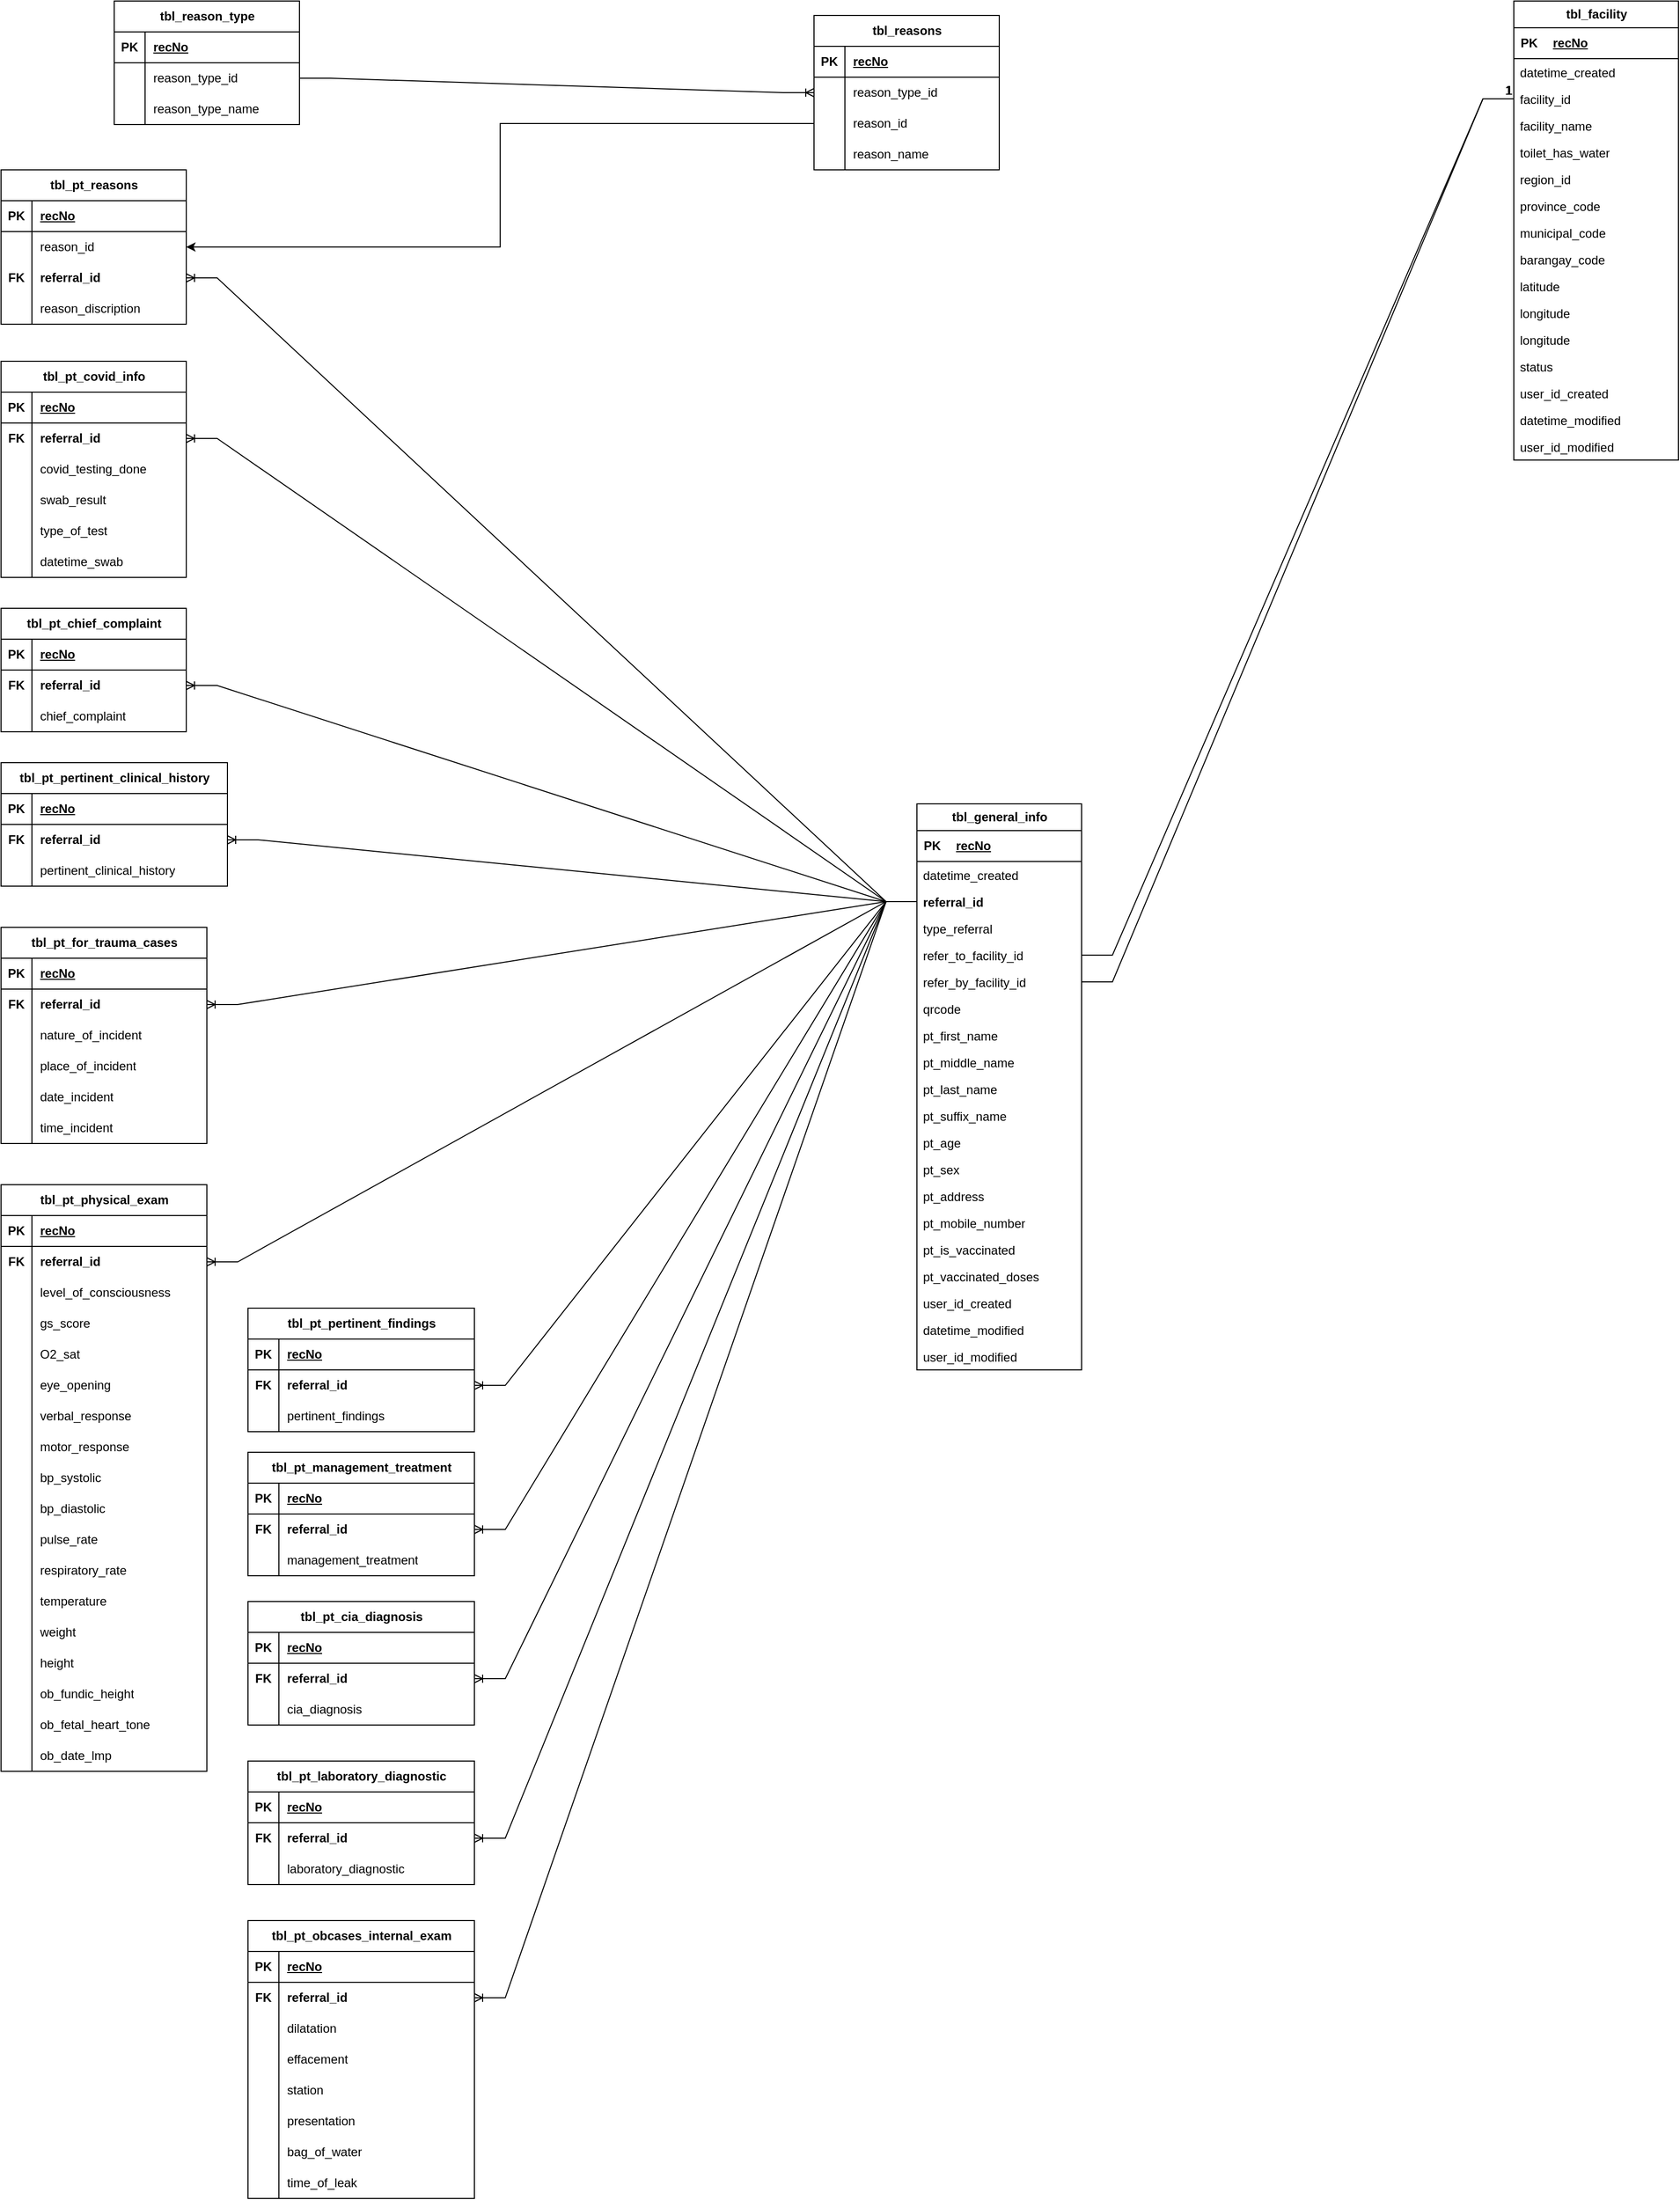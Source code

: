 <mxfile version="24.0.0" type="github">
  <diagram name="Page-1" id="bdNqZ9jVhJi3yrvZu0qn">
    <mxGraphModel dx="1501" dy="826" grid="1" gridSize="10" guides="1" tooltips="1" connect="1" arrows="1" fold="1" page="1" pageScale="1" pageWidth="850" pageHeight="1100" math="0" shadow="0">
      <root>
        <mxCell id="0" />
        <mxCell id="1" parent="0" />
        <mxCell id="y1gNKMnG_AiKKV-eFTnY-3" value="tbl_general_info" style="swimlane;fontStyle=1;childLayout=stackLayout;horizontal=1;startSize=26;fillColor=none;horizontalStack=0;resizeParent=1;resizeParentMax=0;resizeLast=0;collapsible=1;marginBottom=0;html=1;" vertex="1" parent="1">
          <mxGeometry x="930" y="810" width="160" height="550" as="geometry" />
        </mxCell>
        <mxCell id="y1gNKMnG_AiKKV-eFTnY-29" value="" style="shape=table;startSize=0;container=1;collapsible=1;childLayout=tableLayout;fixedRows=1;rowLines=0;fontStyle=1;align=center;resizeLast=1;strokeColor=none;fillColor=none;collapsible=0;" vertex="1" parent="y1gNKMnG_AiKKV-eFTnY-3">
          <mxGeometry y="26" width="160" height="30" as="geometry" />
        </mxCell>
        <mxCell id="y1gNKMnG_AiKKV-eFTnY-30" value="" style="shape=tableRow;horizontal=0;startSize=0;swimlaneHead=0;swimlaneBody=0;fillColor=none;collapsible=0;dropTarget=0;points=[[0,0.5],[1,0.5]];portConstraint=eastwest;top=0;left=0;right=0;bottom=1;" vertex="1" parent="y1gNKMnG_AiKKV-eFTnY-29">
          <mxGeometry width="160" height="30" as="geometry" />
        </mxCell>
        <mxCell id="y1gNKMnG_AiKKV-eFTnY-31" value="PK" style="shape=partialRectangle;connectable=0;fillColor=none;top=0;left=0;bottom=0;right=0;fontStyle=1;overflow=hidden;whiteSpace=wrap;html=1;" vertex="1" parent="y1gNKMnG_AiKKV-eFTnY-30">
          <mxGeometry width="30" height="30" as="geometry">
            <mxRectangle width="30" height="30" as="alternateBounds" />
          </mxGeometry>
        </mxCell>
        <mxCell id="y1gNKMnG_AiKKV-eFTnY-32" value="&lt;span style=&quot;&quot;&gt;recNo&lt;/span&gt;" style="shape=partialRectangle;connectable=0;fillColor=none;top=0;left=0;bottom=0;right=0;align=left;spacingLeft=6;fontStyle=5;overflow=hidden;whiteSpace=wrap;html=1;" vertex="1" parent="y1gNKMnG_AiKKV-eFTnY-30">
          <mxGeometry x="30" width="130" height="30" as="geometry">
            <mxRectangle width="130" height="30" as="alternateBounds" />
          </mxGeometry>
        </mxCell>
        <mxCell id="y1gNKMnG_AiKKV-eFTnY-10" value="datetime_created" style="text;strokeColor=none;fillColor=none;align=left;verticalAlign=top;spacingLeft=4;spacingRight=4;overflow=hidden;rotatable=0;points=[[0,0.5],[1,0.5]];portConstraint=eastwest;whiteSpace=wrap;html=1;" vertex="1" parent="y1gNKMnG_AiKKV-eFTnY-3">
          <mxGeometry y="56" width="160" height="26" as="geometry" />
        </mxCell>
        <mxCell id="y1gNKMnG_AiKKV-eFTnY-5" value="referral_id" style="text;strokeColor=none;fillColor=none;align=left;verticalAlign=top;spacingLeft=4;spacingRight=4;overflow=hidden;rotatable=0;points=[[0,0.5],[1,0.5]];portConstraint=eastwest;whiteSpace=wrap;html=1;fontStyle=1" vertex="1" parent="y1gNKMnG_AiKKV-eFTnY-3">
          <mxGeometry y="82" width="160" height="26" as="geometry" />
        </mxCell>
        <mxCell id="y1gNKMnG_AiKKV-eFTnY-6" value="type_referral" style="text;strokeColor=none;fillColor=none;align=left;verticalAlign=top;spacingLeft=4;spacingRight=4;overflow=hidden;rotatable=0;points=[[0,0.5],[1,0.5]];portConstraint=eastwest;whiteSpace=wrap;html=1;" vertex="1" parent="y1gNKMnG_AiKKV-eFTnY-3">
          <mxGeometry y="108" width="160" height="26" as="geometry" />
        </mxCell>
        <mxCell id="y1gNKMnG_AiKKV-eFTnY-7" value="refer_to_facility_id" style="text;strokeColor=none;fillColor=none;align=left;verticalAlign=top;spacingLeft=4;spacingRight=4;overflow=hidden;rotatable=0;points=[[0,0.5],[1,0.5]];portConstraint=eastwest;whiteSpace=wrap;html=1;fontStyle=0" vertex="1" parent="y1gNKMnG_AiKKV-eFTnY-3">
          <mxGeometry y="134" width="160" height="26" as="geometry" />
        </mxCell>
        <mxCell id="y1gNKMnG_AiKKV-eFTnY-8" value="refer_by_facility_id" style="text;strokeColor=none;fillColor=none;align=left;verticalAlign=top;spacingLeft=4;spacingRight=4;overflow=hidden;rotatable=0;points=[[0,0.5],[1,0.5]];portConstraint=eastwest;whiteSpace=wrap;html=1;fontStyle=0" vertex="1" parent="y1gNKMnG_AiKKV-eFTnY-3">
          <mxGeometry y="160" width="160" height="26" as="geometry" />
        </mxCell>
        <mxCell id="y1gNKMnG_AiKKV-eFTnY-11" value="qrcode" style="text;strokeColor=none;fillColor=none;align=left;verticalAlign=top;spacingLeft=4;spacingRight=4;overflow=hidden;rotatable=0;points=[[0,0.5],[1,0.5]];portConstraint=eastwest;whiteSpace=wrap;html=1;" vertex="1" parent="y1gNKMnG_AiKKV-eFTnY-3">
          <mxGeometry y="186" width="160" height="26" as="geometry" />
        </mxCell>
        <mxCell id="y1gNKMnG_AiKKV-eFTnY-9" value="pt_first_name" style="text;strokeColor=none;fillColor=none;align=left;verticalAlign=top;spacingLeft=4;spacingRight=4;overflow=hidden;rotatable=0;points=[[0,0.5],[1,0.5]];portConstraint=eastwest;whiteSpace=wrap;html=1;" vertex="1" parent="y1gNKMnG_AiKKV-eFTnY-3">
          <mxGeometry y="212" width="160" height="26" as="geometry" />
        </mxCell>
        <mxCell id="y1gNKMnG_AiKKV-eFTnY-12" value="pt_middle_name" style="text;strokeColor=none;fillColor=none;align=left;verticalAlign=top;spacingLeft=4;spacingRight=4;overflow=hidden;rotatable=0;points=[[0,0.5],[1,0.5]];portConstraint=eastwest;whiteSpace=wrap;html=1;" vertex="1" parent="y1gNKMnG_AiKKV-eFTnY-3">
          <mxGeometry y="238" width="160" height="26" as="geometry" />
        </mxCell>
        <mxCell id="y1gNKMnG_AiKKV-eFTnY-13" value="pt_last_name" style="text;strokeColor=none;fillColor=none;align=left;verticalAlign=top;spacingLeft=4;spacingRight=4;overflow=hidden;rotatable=0;points=[[0,0.5],[1,0.5]];portConstraint=eastwest;whiteSpace=wrap;html=1;" vertex="1" parent="y1gNKMnG_AiKKV-eFTnY-3">
          <mxGeometry y="264" width="160" height="26" as="geometry" />
        </mxCell>
        <mxCell id="y1gNKMnG_AiKKV-eFTnY-101" value="pt_suffix_name" style="text;strokeColor=none;fillColor=none;align=left;verticalAlign=top;spacingLeft=4;spacingRight=4;overflow=hidden;rotatable=0;points=[[0,0.5],[1,0.5]];portConstraint=eastwest;whiteSpace=wrap;html=1;" vertex="1" parent="y1gNKMnG_AiKKV-eFTnY-3">
          <mxGeometry y="290" width="160" height="26" as="geometry" />
        </mxCell>
        <mxCell id="y1gNKMnG_AiKKV-eFTnY-102" value="pt_age" style="text;strokeColor=none;fillColor=none;align=left;verticalAlign=top;spacingLeft=4;spacingRight=4;overflow=hidden;rotatable=0;points=[[0,0.5],[1,0.5]];portConstraint=eastwest;whiteSpace=wrap;html=1;" vertex="1" parent="y1gNKMnG_AiKKV-eFTnY-3">
          <mxGeometry y="316" width="160" height="26" as="geometry" />
        </mxCell>
        <mxCell id="y1gNKMnG_AiKKV-eFTnY-104" value="pt_sex" style="text;strokeColor=none;fillColor=none;align=left;verticalAlign=top;spacingLeft=4;spacingRight=4;overflow=hidden;rotatable=0;points=[[0,0.5],[1,0.5]];portConstraint=eastwest;whiteSpace=wrap;html=1;" vertex="1" parent="y1gNKMnG_AiKKV-eFTnY-3">
          <mxGeometry y="342" width="160" height="26" as="geometry" />
        </mxCell>
        <mxCell id="y1gNKMnG_AiKKV-eFTnY-105" value="pt_address" style="text;strokeColor=none;fillColor=none;align=left;verticalAlign=top;spacingLeft=4;spacingRight=4;overflow=hidden;rotatable=0;points=[[0,0.5],[1,0.5]];portConstraint=eastwest;whiteSpace=wrap;html=1;" vertex="1" parent="y1gNKMnG_AiKKV-eFTnY-3">
          <mxGeometry y="368" width="160" height="26" as="geometry" />
        </mxCell>
        <mxCell id="y1gNKMnG_AiKKV-eFTnY-106" value="pt_mobile_number" style="text;strokeColor=none;fillColor=none;align=left;verticalAlign=top;spacingLeft=4;spacingRight=4;overflow=hidden;rotatable=0;points=[[0,0.5],[1,0.5]];portConstraint=eastwest;whiteSpace=wrap;html=1;" vertex="1" parent="y1gNKMnG_AiKKV-eFTnY-3">
          <mxGeometry y="394" width="160" height="26" as="geometry" />
        </mxCell>
        <mxCell id="y1gNKMnG_AiKKV-eFTnY-46" value="pt_is_vaccinated" style="text;strokeColor=none;fillColor=none;align=left;verticalAlign=top;spacingLeft=4;spacingRight=4;overflow=hidden;rotatable=0;points=[[0,0.5],[1,0.5]];portConstraint=eastwest;whiteSpace=wrap;html=1;" vertex="1" parent="y1gNKMnG_AiKKV-eFTnY-3">
          <mxGeometry y="420" width="160" height="26" as="geometry" />
        </mxCell>
        <mxCell id="y1gNKMnG_AiKKV-eFTnY-107" value="pt_vaccinated_doses" style="text;strokeColor=none;fillColor=none;align=left;verticalAlign=top;spacingLeft=4;spacingRight=4;overflow=hidden;rotatable=0;points=[[0,0.5],[1,0.5]];portConstraint=eastwest;whiteSpace=wrap;html=1;" vertex="1" parent="y1gNKMnG_AiKKV-eFTnY-3">
          <mxGeometry y="446" width="160" height="26" as="geometry" />
        </mxCell>
        <mxCell id="y1gNKMnG_AiKKV-eFTnY-47" value="user_id_created" style="text;strokeColor=none;fillColor=none;align=left;verticalAlign=top;spacingLeft=4;spacingRight=4;overflow=hidden;rotatable=0;points=[[0,0.5],[1,0.5]];portConstraint=eastwest;whiteSpace=wrap;html=1;" vertex="1" parent="y1gNKMnG_AiKKV-eFTnY-3">
          <mxGeometry y="472" width="160" height="26" as="geometry" />
        </mxCell>
        <mxCell id="y1gNKMnG_AiKKV-eFTnY-48" value="datetime_modified" style="text;strokeColor=none;fillColor=none;align=left;verticalAlign=top;spacingLeft=4;spacingRight=4;overflow=hidden;rotatable=0;points=[[0,0.5],[1,0.5]];portConstraint=eastwest;whiteSpace=wrap;html=1;" vertex="1" parent="y1gNKMnG_AiKKV-eFTnY-3">
          <mxGeometry y="498" width="160" height="26" as="geometry" />
        </mxCell>
        <mxCell id="y1gNKMnG_AiKKV-eFTnY-49" value="user_id_modified" style="text;strokeColor=none;fillColor=none;align=left;verticalAlign=top;spacingLeft=4;spacingRight=4;overflow=hidden;rotatable=0;points=[[0,0.5],[1,0.5]];portConstraint=eastwest;whiteSpace=wrap;html=1;" vertex="1" parent="y1gNKMnG_AiKKV-eFTnY-3">
          <mxGeometry y="524" width="160" height="26" as="geometry" />
        </mxCell>
        <mxCell id="y1gNKMnG_AiKKV-eFTnY-15" value="tbl_facility" style="swimlane;fontStyle=1;childLayout=stackLayout;horizontal=1;startSize=26;fillColor=none;horizontalStack=0;resizeParent=1;resizeParentMax=0;resizeLast=0;collapsible=1;marginBottom=0;html=1;" vertex="1" parent="1">
          <mxGeometry x="1510" y="30" width="160" height="446" as="geometry" />
        </mxCell>
        <mxCell id="y1gNKMnG_AiKKV-eFTnY-33" value="" style="shape=table;startSize=0;container=1;collapsible=1;childLayout=tableLayout;fixedRows=1;rowLines=0;fontStyle=0;align=center;resizeLast=1;strokeColor=none;fillColor=none;collapsible=0;" vertex="1" parent="y1gNKMnG_AiKKV-eFTnY-15">
          <mxGeometry y="26" width="160" height="30" as="geometry" />
        </mxCell>
        <mxCell id="y1gNKMnG_AiKKV-eFTnY-34" value="" style="shape=tableRow;horizontal=0;startSize=0;swimlaneHead=0;swimlaneBody=0;fillColor=none;collapsible=0;dropTarget=0;points=[[0,0.5],[1,0.5]];portConstraint=eastwest;top=0;left=0;right=0;bottom=1;" vertex="1" parent="y1gNKMnG_AiKKV-eFTnY-33">
          <mxGeometry width="160" height="30" as="geometry" />
        </mxCell>
        <mxCell id="y1gNKMnG_AiKKV-eFTnY-35" value="PK" style="shape=partialRectangle;connectable=0;fillColor=none;top=0;left=0;bottom=0;right=0;fontStyle=1;overflow=hidden;whiteSpace=wrap;html=1;" vertex="1" parent="y1gNKMnG_AiKKV-eFTnY-34">
          <mxGeometry width="30" height="30" as="geometry">
            <mxRectangle width="30" height="30" as="alternateBounds" />
          </mxGeometry>
        </mxCell>
        <mxCell id="y1gNKMnG_AiKKV-eFTnY-36" value="&lt;span style=&quot;&quot;&gt;recNo&lt;/span&gt;" style="shape=partialRectangle;connectable=0;fillColor=none;top=0;left=0;bottom=0;right=0;align=left;spacingLeft=6;fontStyle=5;overflow=hidden;whiteSpace=wrap;html=1;" vertex="1" parent="y1gNKMnG_AiKKV-eFTnY-34">
          <mxGeometry x="30" width="130" height="30" as="geometry">
            <mxRectangle width="130" height="30" as="alternateBounds" />
          </mxGeometry>
        </mxCell>
        <mxCell id="y1gNKMnG_AiKKV-eFTnY-25" value="datetime_created" style="text;strokeColor=none;fillColor=none;align=left;verticalAlign=top;spacingLeft=4;spacingRight=4;overflow=hidden;rotatable=0;points=[[0,0.5],[1,0.5]];portConstraint=eastwest;whiteSpace=wrap;html=1;" vertex="1" parent="y1gNKMnG_AiKKV-eFTnY-15">
          <mxGeometry y="56" width="160" height="26" as="geometry" />
        </mxCell>
        <mxCell id="y1gNKMnG_AiKKV-eFTnY-17" value="facility_id" style="text;strokeColor=none;fillColor=none;align=left;verticalAlign=top;spacingLeft=4;spacingRight=4;overflow=hidden;rotatable=0;points=[[0,0.5],[1,0.5]];portConstraint=eastwest;whiteSpace=wrap;html=1;" vertex="1" parent="y1gNKMnG_AiKKV-eFTnY-15">
          <mxGeometry y="82" width="160" height="26" as="geometry" />
        </mxCell>
        <mxCell id="y1gNKMnG_AiKKV-eFTnY-18" value="facility_name" style="text;strokeColor=none;fillColor=none;align=left;verticalAlign=top;spacingLeft=4;spacingRight=4;overflow=hidden;rotatable=0;points=[[0,0.5],[1,0.5]];portConstraint=eastwest;whiteSpace=wrap;html=1;" vertex="1" parent="y1gNKMnG_AiKKV-eFTnY-15">
          <mxGeometry y="108" width="160" height="26" as="geometry" />
        </mxCell>
        <mxCell id="y1gNKMnG_AiKKV-eFTnY-19" value="toilet_has_water" style="text;strokeColor=none;fillColor=none;align=left;verticalAlign=top;spacingLeft=4;spacingRight=4;overflow=hidden;rotatable=0;points=[[0,0.5],[1,0.5]];portConstraint=eastwest;whiteSpace=wrap;html=1;fontStyle=0" vertex="1" parent="y1gNKMnG_AiKKV-eFTnY-15">
          <mxGeometry y="134" width="160" height="26" as="geometry" />
        </mxCell>
        <mxCell id="y1gNKMnG_AiKKV-eFTnY-20" value="region_id" style="text;strokeColor=none;fillColor=none;align=left;verticalAlign=top;spacingLeft=4;spacingRight=4;overflow=hidden;rotatable=0;points=[[0,0.5],[1,0.5]];portConstraint=eastwest;whiteSpace=wrap;html=1;fontStyle=0" vertex="1" parent="y1gNKMnG_AiKKV-eFTnY-15">
          <mxGeometry y="160" width="160" height="26" as="geometry" />
        </mxCell>
        <mxCell id="y1gNKMnG_AiKKV-eFTnY-21" value="province_code" style="text;strokeColor=none;fillColor=none;align=left;verticalAlign=top;spacingLeft=4;spacingRight=4;overflow=hidden;rotatable=0;points=[[0,0.5],[1,0.5]];portConstraint=eastwest;whiteSpace=wrap;html=1;" vertex="1" parent="y1gNKMnG_AiKKV-eFTnY-15">
          <mxGeometry y="186" width="160" height="26" as="geometry" />
        </mxCell>
        <mxCell id="y1gNKMnG_AiKKV-eFTnY-22" value="municipal_code" style="text;strokeColor=none;fillColor=none;align=left;verticalAlign=top;spacingLeft=4;spacingRight=4;overflow=hidden;rotatable=0;points=[[0,0.5],[1,0.5]];portConstraint=eastwest;whiteSpace=wrap;html=1;" vertex="1" parent="y1gNKMnG_AiKKV-eFTnY-15">
          <mxGeometry y="212" width="160" height="26" as="geometry" />
        </mxCell>
        <mxCell id="y1gNKMnG_AiKKV-eFTnY-23" value="barangay_code" style="text;strokeColor=none;fillColor=none;align=left;verticalAlign=top;spacingLeft=4;spacingRight=4;overflow=hidden;rotatable=0;points=[[0,0.5],[1,0.5]];portConstraint=eastwest;whiteSpace=wrap;html=1;" vertex="1" parent="y1gNKMnG_AiKKV-eFTnY-15">
          <mxGeometry y="238" width="160" height="26" as="geometry" />
        </mxCell>
        <mxCell id="y1gNKMnG_AiKKV-eFTnY-24" value="latitude" style="text;strokeColor=none;fillColor=none;align=left;verticalAlign=top;spacingLeft=4;spacingRight=4;overflow=hidden;rotatable=0;points=[[0,0.5],[1,0.5]];portConstraint=eastwest;whiteSpace=wrap;html=1;" vertex="1" parent="y1gNKMnG_AiKKV-eFTnY-15">
          <mxGeometry y="264" width="160" height="26" as="geometry" />
        </mxCell>
        <mxCell id="y1gNKMnG_AiKKV-eFTnY-40" value="longitude" style="text;strokeColor=none;fillColor=none;align=left;verticalAlign=top;spacingLeft=4;spacingRight=4;overflow=hidden;rotatable=0;points=[[0,0.5],[1,0.5]];portConstraint=eastwest;whiteSpace=wrap;html=1;" vertex="1" parent="y1gNKMnG_AiKKV-eFTnY-15">
          <mxGeometry y="290" width="160" height="26" as="geometry" />
        </mxCell>
        <mxCell id="y1gNKMnG_AiKKV-eFTnY-41" value="longitude" style="text;strokeColor=none;fillColor=none;align=left;verticalAlign=top;spacingLeft=4;spacingRight=4;overflow=hidden;rotatable=0;points=[[0,0.5],[1,0.5]];portConstraint=eastwest;whiteSpace=wrap;html=1;" vertex="1" parent="y1gNKMnG_AiKKV-eFTnY-15">
          <mxGeometry y="316" width="160" height="26" as="geometry" />
        </mxCell>
        <mxCell id="y1gNKMnG_AiKKV-eFTnY-42" value="status" style="text;strokeColor=none;fillColor=none;align=left;verticalAlign=top;spacingLeft=4;spacingRight=4;overflow=hidden;rotatable=0;points=[[0,0.5],[1,0.5]];portConstraint=eastwest;whiteSpace=wrap;html=1;" vertex="1" parent="y1gNKMnG_AiKKV-eFTnY-15">
          <mxGeometry y="342" width="160" height="26" as="geometry" />
        </mxCell>
        <mxCell id="y1gNKMnG_AiKKV-eFTnY-43" value="user_id_created" style="text;strokeColor=none;fillColor=none;align=left;verticalAlign=top;spacingLeft=4;spacingRight=4;overflow=hidden;rotatable=0;points=[[0,0.5],[1,0.5]];portConstraint=eastwest;whiteSpace=wrap;html=1;" vertex="1" parent="y1gNKMnG_AiKKV-eFTnY-15">
          <mxGeometry y="368" width="160" height="26" as="geometry" />
        </mxCell>
        <mxCell id="y1gNKMnG_AiKKV-eFTnY-44" value="datetime_modified" style="text;strokeColor=none;fillColor=none;align=left;verticalAlign=top;spacingLeft=4;spacingRight=4;overflow=hidden;rotatable=0;points=[[0,0.5],[1,0.5]];portConstraint=eastwest;whiteSpace=wrap;html=1;" vertex="1" parent="y1gNKMnG_AiKKV-eFTnY-15">
          <mxGeometry y="394" width="160" height="26" as="geometry" />
        </mxCell>
        <mxCell id="y1gNKMnG_AiKKV-eFTnY-45" value="user_id_modified" style="text;strokeColor=none;fillColor=none;align=left;verticalAlign=top;spacingLeft=4;spacingRight=4;overflow=hidden;rotatable=0;points=[[0,0.5],[1,0.5]];portConstraint=eastwest;whiteSpace=wrap;html=1;" vertex="1" parent="y1gNKMnG_AiKKV-eFTnY-15">
          <mxGeometry y="420" width="160" height="26" as="geometry" />
        </mxCell>
        <mxCell id="y1gNKMnG_AiKKV-eFTnY-26" value="" style="endArrow=none;html=1;rounded=0;exitX=1;exitY=0.5;exitDx=0;exitDy=0;entryX=0;entryY=0.5;entryDx=0;entryDy=0;edgeStyle=entityRelationEdgeStyle;" edge="1" parent="1" source="y1gNKMnG_AiKKV-eFTnY-7" target="y1gNKMnG_AiKKV-eFTnY-17">
          <mxGeometry relative="1" as="geometry">
            <mxPoint x="510" y="310" as="sourcePoint" />
            <mxPoint x="670" y="310" as="targetPoint" />
          </mxGeometry>
        </mxCell>
        <mxCell id="y1gNKMnG_AiKKV-eFTnY-27" value="1" style="resizable=0;html=1;whiteSpace=wrap;align=right;verticalAlign=bottom;" connectable="0" vertex="1" parent="y1gNKMnG_AiKKV-eFTnY-26">
          <mxGeometry x="1" relative="1" as="geometry" />
        </mxCell>
        <mxCell id="y1gNKMnG_AiKKV-eFTnY-37" value="" style="endArrow=none;html=1;rounded=0;exitX=1;exitY=0.5;exitDx=0;exitDy=0;entryX=0;entryY=0.5;entryDx=0;entryDy=0;edgeStyle=entityRelationEdgeStyle;" edge="1" parent="1" source="y1gNKMnG_AiKKV-eFTnY-8" target="y1gNKMnG_AiKKV-eFTnY-17">
          <mxGeometry relative="1" as="geometry">
            <mxPoint x="510" y="310" as="sourcePoint" />
            <mxPoint x="670" y="310" as="targetPoint" />
          </mxGeometry>
        </mxCell>
        <mxCell id="y1gNKMnG_AiKKV-eFTnY-38" value="1" style="resizable=0;html=1;whiteSpace=wrap;align=right;verticalAlign=bottom;" connectable="0" vertex="1" parent="y1gNKMnG_AiKKV-eFTnY-37">
          <mxGeometry x="1" relative="1" as="geometry" />
        </mxCell>
        <mxCell id="y1gNKMnG_AiKKV-eFTnY-50" value="tbl_reason_type" style="shape=table;startSize=30;container=1;collapsible=1;childLayout=tableLayout;fixedRows=1;rowLines=0;fontStyle=1;align=center;resizeLast=1;html=1;" vertex="1" parent="1">
          <mxGeometry x="150" y="30" width="180" height="120" as="geometry" />
        </mxCell>
        <mxCell id="y1gNKMnG_AiKKV-eFTnY-51" value="" style="shape=tableRow;horizontal=0;startSize=0;swimlaneHead=0;swimlaneBody=0;fillColor=none;collapsible=0;dropTarget=0;points=[[0,0.5],[1,0.5]];portConstraint=eastwest;top=0;left=0;right=0;bottom=1;" vertex="1" parent="y1gNKMnG_AiKKV-eFTnY-50">
          <mxGeometry y="30" width="180" height="30" as="geometry" />
        </mxCell>
        <mxCell id="y1gNKMnG_AiKKV-eFTnY-52" value="PK" style="shape=partialRectangle;connectable=0;fillColor=none;top=0;left=0;bottom=0;right=0;fontStyle=1;overflow=hidden;whiteSpace=wrap;html=1;" vertex="1" parent="y1gNKMnG_AiKKV-eFTnY-51">
          <mxGeometry width="30" height="30" as="geometry">
            <mxRectangle width="30" height="30" as="alternateBounds" />
          </mxGeometry>
        </mxCell>
        <mxCell id="y1gNKMnG_AiKKV-eFTnY-53" value="recNo" style="shape=partialRectangle;connectable=0;fillColor=none;top=0;left=0;bottom=0;right=0;align=left;spacingLeft=6;fontStyle=5;overflow=hidden;whiteSpace=wrap;html=1;" vertex="1" parent="y1gNKMnG_AiKKV-eFTnY-51">
          <mxGeometry x="30" width="150" height="30" as="geometry">
            <mxRectangle width="150" height="30" as="alternateBounds" />
          </mxGeometry>
        </mxCell>
        <mxCell id="y1gNKMnG_AiKKV-eFTnY-54" value="" style="shape=tableRow;horizontal=0;startSize=0;swimlaneHead=0;swimlaneBody=0;fillColor=none;collapsible=0;dropTarget=0;points=[[0,0.5],[1,0.5]];portConstraint=eastwest;top=0;left=0;right=0;bottom=0;" vertex="1" parent="y1gNKMnG_AiKKV-eFTnY-50">
          <mxGeometry y="60" width="180" height="30" as="geometry" />
        </mxCell>
        <mxCell id="y1gNKMnG_AiKKV-eFTnY-55" value="" style="shape=partialRectangle;connectable=0;fillColor=none;top=0;left=0;bottom=0;right=0;editable=1;overflow=hidden;whiteSpace=wrap;html=1;" vertex="1" parent="y1gNKMnG_AiKKV-eFTnY-54">
          <mxGeometry width="30" height="30" as="geometry">
            <mxRectangle width="30" height="30" as="alternateBounds" />
          </mxGeometry>
        </mxCell>
        <mxCell id="y1gNKMnG_AiKKV-eFTnY-56" value="reason_type_id" style="shape=partialRectangle;connectable=0;fillColor=none;top=0;left=0;bottom=0;right=0;align=left;spacingLeft=6;overflow=hidden;whiteSpace=wrap;html=1;" vertex="1" parent="y1gNKMnG_AiKKV-eFTnY-54">
          <mxGeometry x="30" width="150" height="30" as="geometry">
            <mxRectangle width="150" height="30" as="alternateBounds" />
          </mxGeometry>
        </mxCell>
        <mxCell id="y1gNKMnG_AiKKV-eFTnY-57" value="" style="shape=tableRow;horizontal=0;startSize=0;swimlaneHead=0;swimlaneBody=0;fillColor=none;collapsible=0;dropTarget=0;points=[[0,0.5],[1,0.5]];portConstraint=eastwest;top=0;left=0;right=0;bottom=0;" vertex="1" parent="y1gNKMnG_AiKKV-eFTnY-50">
          <mxGeometry y="90" width="180" height="30" as="geometry" />
        </mxCell>
        <mxCell id="y1gNKMnG_AiKKV-eFTnY-58" value="" style="shape=partialRectangle;connectable=0;fillColor=none;top=0;left=0;bottom=0;right=0;editable=1;overflow=hidden;whiteSpace=wrap;html=1;" vertex="1" parent="y1gNKMnG_AiKKV-eFTnY-57">
          <mxGeometry width="30" height="30" as="geometry">
            <mxRectangle width="30" height="30" as="alternateBounds" />
          </mxGeometry>
        </mxCell>
        <mxCell id="y1gNKMnG_AiKKV-eFTnY-59" value="reason_type_name" style="shape=partialRectangle;connectable=0;fillColor=none;top=0;left=0;bottom=0;right=0;align=left;spacingLeft=6;overflow=hidden;whiteSpace=wrap;html=1;" vertex="1" parent="y1gNKMnG_AiKKV-eFTnY-57">
          <mxGeometry x="30" width="150" height="30" as="geometry">
            <mxRectangle width="150" height="30" as="alternateBounds" />
          </mxGeometry>
        </mxCell>
        <mxCell id="y1gNKMnG_AiKKV-eFTnY-80" value="" style="edgeStyle=entityRelationEdgeStyle;fontSize=12;html=1;endArrow=ERoneToMany;rounded=0;exitX=1;exitY=0.5;exitDx=0;exitDy=0;entryX=0;entryY=0.5;entryDx=0;entryDy=0;" edge="1" parent="1" source="y1gNKMnG_AiKKV-eFTnY-54" target="y1gNKMnG_AiKKV-eFTnY-73">
          <mxGeometry width="100" height="100" relative="1" as="geometry">
            <mxPoint x="870" y="514" as="sourcePoint" />
            <mxPoint x="780" y="204" as="targetPoint" />
          </mxGeometry>
        </mxCell>
        <mxCell id="y1gNKMnG_AiKKV-eFTnY-81" value="tbl_pt_reasons" style="shape=table;startSize=30;container=1;collapsible=1;childLayout=tableLayout;fixedRows=1;rowLines=0;fontStyle=1;align=center;resizeLast=1;html=1;" vertex="1" parent="1">
          <mxGeometry x="40" y="194" width="180" height="150" as="geometry" />
        </mxCell>
        <mxCell id="y1gNKMnG_AiKKV-eFTnY-82" value="" style="shape=tableRow;horizontal=0;startSize=0;swimlaneHead=0;swimlaneBody=0;fillColor=none;collapsible=0;dropTarget=0;points=[[0,0.5],[1,0.5]];portConstraint=eastwest;top=0;left=0;right=0;bottom=1;" vertex="1" parent="y1gNKMnG_AiKKV-eFTnY-81">
          <mxGeometry y="30" width="180" height="30" as="geometry" />
        </mxCell>
        <mxCell id="y1gNKMnG_AiKKV-eFTnY-83" value="PK" style="shape=partialRectangle;connectable=0;fillColor=none;top=0;left=0;bottom=0;right=0;fontStyle=1;overflow=hidden;whiteSpace=wrap;html=1;" vertex="1" parent="y1gNKMnG_AiKKV-eFTnY-82">
          <mxGeometry width="30" height="30" as="geometry">
            <mxRectangle width="30" height="30" as="alternateBounds" />
          </mxGeometry>
        </mxCell>
        <mxCell id="y1gNKMnG_AiKKV-eFTnY-84" value="recNo" style="shape=partialRectangle;connectable=0;fillColor=none;top=0;left=0;bottom=0;right=0;align=left;spacingLeft=6;fontStyle=5;overflow=hidden;whiteSpace=wrap;html=1;" vertex="1" parent="y1gNKMnG_AiKKV-eFTnY-82">
          <mxGeometry x="30" width="150" height="30" as="geometry">
            <mxRectangle width="150" height="30" as="alternateBounds" />
          </mxGeometry>
        </mxCell>
        <mxCell id="y1gNKMnG_AiKKV-eFTnY-85" value="" style="shape=tableRow;horizontal=0;startSize=0;swimlaneHead=0;swimlaneBody=0;fillColor=none;collapsible=0;dropTarget=0;points=[[0,0.5],[1,0.5]];portConstraint=eastwest;top=0;left=0;right=0;bottom=0;" vertex="1" parent="y1gNKMnG_AiKKV-eFTnY-81">
          <mxGeometry y="60" width="180" height="30" as="geometry" />
        </mxCell>
        <mxCell id="y1gNKMnG_AiKKV-eFTnY-86" value="" style="shape=partialRectangle;connectable=0;fillColor=none;top=0;left=0;bottom=0;right=0;editable=1;overflow=hidden;whiteSpace=wrap;html=1;" vertex="1" parent="y1gNKMnG_AiKKV-eFTnY-85">
          <mxGeometry width="30" height="30" as="geometry">
            <mxRectangle width="30" height="30" as="alternateBounds" />
          </mxGeometry>
        </mxCell>
        <mxCell id="y1gNKMnG_AiKKV-eFTnY-87" value="reason_id" style="shape=partialRectangle;connectable=0;fillColor=none;top=0;left=0;bottom=0;right=0;align=left;spacingLeft=6;overflow=hidden;whiteSpace=wrap;html=1;" vertex="1" parent="y1gNKMnG_AiKKV-eFTnY-85">
          <mxGeometry x="30" width="150" height="30" as="geometry">
            <mxRectangle width="150" height="30" as="alternateBounds" />
          </mxGeometry>
        </mxCell>
        <mxCell id="y1gNKMnG_AiKKV-eFTnY-88" value="" style="shape=tableRow;horizontal=0;startSize=0;swimlaneHead=0;swimlaneBody=0;fillColor=none;collapsible=0;dropTarget=0;points=[[0,0.5],[1,0.5]];portConstraint=eastwest;top=0;left=0;right=0;bottom=0;" vertex="1" parent="y1gNKMnG_AiKKV-eFTnY-81">
          <mxGeometry y="90" width="180" height="30" as="geometry" />
        </mxCell>
        <mxCell id="y1gNKMnG_AiKKV-eFTnY-89" value="FK" style="shape=partialRectangle;connectable=0;fillColor=none;top=0;left=0;bottom=0;right=0;editable=1;overflow=hidden;whiteSpace=wrap;html=1;fontStyle=1" vertex="1" parent="y1gNKMnG_AiKKV-eFTnY-88">
          <mxGeometry width="30" height="30" as="geometry">
            <mxRectangle width="30" height="30" as="alternateBounds" />
          </mxGeometry>
        </mxCell>
        <mxCell id="y1gNKMnG_AiKKV-eFTnY-90" value="referral_id" style="shape=partialRectangle;connectable=0;fillColor=none;top=0;left=0;bottom=0;right=0;align=left;spacingLeft=6;overflow=hidden;whiteSpace=wrap;html=1;fontStyle=1" vertex="1" parent="y1gNKMnG_AiKKV-eFTnY-88">
          <mxGeometry x="30" width="150" height="30" as="geometry">
            <mxRectangle width="150" height="30" as="alternateBounds" />
          </mxGeometry>
        </mxCell>
        <mxCell id="y1gNKMnG_AiKKV-eFTnY-91" value="" style="shape=tableRow;horizontal=0;startSize=0;swimlaneHead=0;swimlaneBody=0;fillColor=none;collapsible=0;dropTarget=0;points=[[0,0.5],[1,0.5]];portConstraint=eastwest;top=0;left=0;right=0;bottom=0;" vertex="1" parent="y1gNKMnG_AiKKV-eFTnY-81">
          <mxGeometry y="120" width="180" height="30" as="geometry" />
        </mxCell>
        <mxCell id="y1gNKMnG_AiKKV-eFTnY-92" value="" style="shape=partialRectangle;connectable=0;fillColor=none;top=0;left=0;bottom=0;right=0;editable=1;overflow=hidden;whiteSpace=wrap;html=1;" vertex="1" parent="y1gNKMnG_AiKKV-eFTnY-91">
          <mxGeometry width="30" height="30" as="geometry">
            <mxRectangle width="30" height="30" as="alternateBounds" />
          </mxGeometry>
        </mxCell>
        <mxCell id="y1gNKMnG_AiKKV-eFTnY-93" value="reason_discription" style="shape=partialRectangle;connectable=0;fillColor=none;top=0;left=0;bottom=0;right=0;align=left;spacingLeft=6;overflow=hidden;whiteSpace=wrap;html=1;" vertex="1" parent="y1gNKMnG_AiKKV-eFTnY-91">
          <mxGeometry x="30" width="150" height="30" as="geometry">
            <mxRectangle width="150" height="30" as="alternateBounds" />
          </mxGeometry>
        </mxCell>
        <mxCell id="y1gNKMnG_AiKKV-eFTnY-96" value="" style="edgeStyle=entityRelationEdgeStyle;fontSize=12;html=1;endArrow=ERoneToMany;rounded=0;elbow=vertical;entryX=1;entryY=0.5;entryDx=0;entryDy=0;exitX=0;exitY=0.5;exitDx=0;exitDy=0;" edge="1" parent="1" source="y1gNKMnG_AiKKV-eFTnY-5" target="y1gNKMnG_AiKKV-eFTnY-88">
          <mxGeometry width="100" height="100" relative="1" as="geometry">
            <mxPoint x="560" y="660" as="sourcePoint" />
            <mxPoint x="310" y="400" as="targetPoint" />
          </mxGeometry>
        </mxCell>
        <mxCell id="y1gNKMnG_AiKKV-eFTnY-100" style="edgeStyle=orthogonalEdgeStyle;rounded=0;orthogonalLoop=1;jettySize=auto;html=1;exitX=0;exitY=0.5;exitDx=0;exitDy=0;entryX=1;entryY=0.5;entryDx=0;entryDy=0;shadow=0;textShadow=0;flowAnimation=0;" edge="1" parent="1" source="y1gNKMnG_AiKKV-eFTnY-70" target="y1gNKMnG_AiKKV-eFTnY-85">
          <mxGeometry relative="1" as="geometry" />
        </mxCell>
        <mxCell id="y1gNKMnG_AiKKV-eFTnY-108" value="tbl_pt_covid_info" style="shape=table;startSize=30;container=1;collapsible=1;childLayout=tableLayout;fixedRows=1;rowLines=0;fontStyle=1;align=center;resizeLast=1;html=1;" vertex="1" parent="1">
          <mxGeometry x="40" y="380" width="180" height="210" as="geometry" />
        </mxCell>
        <mxCell id="y1gNKMnG_AiKKV-eFTnY-109" value="" style="shape=tableRow;horizontal=0;startSize=0;swimlaneHead=0;swimlaneBody=0;fillColor=none;collapsible=0;dropTarget=0;points=[[0,0.5],[1,0.5]];portConstraint=eastwest;top=0;left=0;right=0;bottom=1;" vertex="1" parent="y1gNKMnG_AiKKV-eFTnY-108">
          <mxGeometry y="30" width="180" height="30" as="geometry" />
        </mxCell>
        <mxCell id="y1gNKMnG_AiKKV-eFTnY-110" value="PK" style="shape=partialRectangle;connectable=0;fillColor=none;top=0;left=0;bottom=0;right=0;fontStyle=1;overflow=hidden;whiteSpace=wrap;html=1;" vertex="1" parent="y1gNKMnG_AiKKV-eFTnY-109">
          <mxGeometry width="30" height="30" as="geometry">
            <mxRectangle width="30" height="30" as="alternateBounds" />
          </mxGeometry>
        </mxCell>
        <mxCell id="y1gNKMnG_AiKKV-eFTnY-111" value="recNo" style="shape=partialRectangle;connectable=0;fillColor=none;top=0;left=0;bottom=0;right=0;align=left;spacingLeft=6;fontStyle=5;overflow=hidden;whiteSpace=wrap;html=1;" vertex="1" parent="y1gNKMnG_AiKKV-eFTnY-109">
          <mxGeometry x="30" width="150" height="30" as="geometry">
            <mxRectangle width="150" height="30" as="alternateBounds" />
          </mxGeometry>
        </mxCell>
        <mxCell id="y1gNKMnG_AiKKV-eFTnY-112" value="" style="shape=tableRow;horizontal=0;startSize=0;swimlaneHead=0;swimlaneBody=0;fillColor=none;collapsible=0;dropTarget=0;points=[[0,0.5],[1,0.5]];portConstraint=eastwest;top=0;left=0;right=0;bottom=0;" vertex="1" parent="y1gNKMnG_AiKKV-eFTnY-108">
          <mxGeometry y="60" width="180" height="30" as="geometry" />
        </mxCell>
        <mxCell id="y1gNKMnG_AiKKV-eFTnY-113" value="&lt;span style=&quot;font-weight: 700;&quot;&gt;FK&lt;/span&gt;" style="shape=partialRectangle;connectable=0;fillColor=none;top=0;left=0;bottom=0;right=0;editable=1;overflow=hidden;whiteSpace=wrap;html=1;" vertex="1" parent="y1gNKMnG_AiKKV-eFTnY-112">
          <mxGeometry width="30" height="30" as="geometry">
            <mxRectangle width="30" height="30" as="alternateBounds" />
          </mxGeometry>
        </mxCell>
        <mxCell id="y1gNKMnG_AiKKV-eFTnY-114" value="referral_id" style="shape=partialRectangle;connectable=0;fillColor=none;top=0;left=0;bottom=0;right=0;align=left;spacingLeft=6;overflow=hidden;whiteSpace=wrap;html=1;fontStyle=1" vertex="1" parent="y1gNKMnG_AiKKV-eFTnY-112">
          <mxGeometry x="30" width="150" height="30" as="geometry">
            <mxRectangle width="150" height="30" as="alternateBounds" />
          </mxGeometry>
        </mxCell>
        <mxCell id="y1gNKMnG_AiKKV-eFTnY-115" value="" style="shape=tableRow;horizontal=0;startSize=0;swimlaneHead=0;swimlaneBody=0;fillColor=none;collapsible=0;dropTarget=0;points=[[0,0.5],[1,0.5]];portConstraint=eastwest;top=0;left=0;right=0;bottom=0;" vertex="1" parent="y1gNKMnG_AiKKV-eFTnY-108">
          <mxGeometry y="90" width="180" height="30" as="geometry" />
        </mxCell>
        <mxCell id="y1gNKMnG_AiKKV-eFTnY-116" value="" style="shape=partialRectangle;connectable=0;fillColor=none;top=0;left=0;bottom=0;right=0;editable=1;overflow=hidden;whiteSpace=wrap;html=1;" vertex="1" parent="y1gNKMnG_AiKKV-eFTnY-115">
          <mxGeometry width="30" height="30" as="geometry">
            <mxRectangle width="30" height="30" as="alternateBounds" />
          </mxGeometry>
        </mxCell>
        <mxCell id="y1gNKMnG_AiKKV-eFTnY-117" value="covid_testing_done" style="shape=partialRectangle;connectable=0;fillColor=none;top=0;left=0;bottom=0;right=0;align=left;spacingLeft=6;overflow=hidden;whiteSpace=wrap;html=1;" vertex="1" parent="y1gNKMnG_AiKKV-eFTnY-115">
          <mxGeometry x="30" width="150" height="30" as="geometry">
            <mxRectangle width="150" height="30" as="alternateBounds" />
          </mxGeometry>
        </mxCell>
        <mxCell id="y1gNKMnG_AiKKV-eFTnY-118" value="" style="shape=tableRow;horizontal=0;startSize=0;swimlaneHead=0;swimlaneBody=0;fillColor=none;collapsible=0;dropTarget=0;points=[[0,0.5],[1,0.5]];portConstraint=eastwest;top=0;left=0;right=0;bottom=0;" vertex="1" parent="y1gNKMnG_AiKKV-eFTnY-108">
          <mxGeometry y="120" width="180" height="30" as="geometry" />
        </mxCell>
        <mxCell id="y1gNKMnG_AiKKV-eFTnY-119" value="" style="shape=partialRectangle;connectable=0;fillColor=none;top=0;left=0;bottom=0;right=0;editable=1;overflow=hidden;whiteSpace=wrap;html=1;" vertex="1" parent="y1gNKMnG_AiKKV-eFTnY-118">
          <mxGeometry width="30" height="30" as="geometry">
            <mxRectangle width="30" height="30" as="alternateBounds" />
          </mxGeometry>
        </mxCell>
        <mxCell id="y1gNKMnG_AiKKV-eFTnY-120" value="swab_result" style="shape=partialRectangle;connectable=0;fillColor=none;top=0;left=0;bottom=0;right=0;align=left;spacingLeft=6;overflow=hidden;whiteSpace=wrap;html=1;" vertex="1" parent="y1gNKMnG_AiKKV-eFTnY-118">
          <mxGeometry x="30" width="150" height="30" as="geometry">
            <mxRectangle width="150" height="30" as="alternateBounds" />
          </mxGeometry>
        </mxCell>
        <mxCell id="y1gNKMnG_AiKKV-eFTnY-121" value="" style="shape=tableRow;horizontal=0;startSize=0;swimlaneHead=0;swimlaneBody=0;fillColor=none;collapsible=0;dropTarget=0;points=[[0,0.5],[1,0.5]];portConstraint=eastwest;top=0;left=0;right=0;bottom=0;" vertex="1" parent="y1gNKMnG_AiKKV-eFTnY-108">
          <mxGeometry y="150" width="180" height="30" as="geometry" />
        </mxCell>
        <mxCell id="y1gNKMnG_AiKKV-eFTnY-122" value="" style="shape=partialRectangle;connectable=0;fillColor=none;top=0;left=0;bottom=0;right=0;editable=1;overflow=hidden;whiteSpace=wrap;html=1;" vertex="1" parent="y1gNKMnG_AiKKV-eFTnY-121">
          <mxGeometry width="30" height="30" as="geometry">
            <mxRectangle width="30" height="30" as="alternateBounds" />
          </mxGeometry>
        </mxCell>
        <mxCell id="y1gNKMnG_AiKKV-eFTnY-123" value="type_of_test" style="shape=partialRectangle;connectable=0;fillColor=none;top=0;left=0;bottom=0;right=0;align=left;spacingLeft=6;overflow=hidden;whiteSpace=wrap;html=1;" vertex="1" parent="y1gNKMnG_AiKKV-eFTnY-121">
          <mxGeometry x="30" width="150" height="30" as="geometry">
            <mxRectangle width="150" height="30" as="alternateBounds" />
          </mxGeometry>
        </mxCell>
        <mxCell id="y1gNKMnG_AiKKV-eFTnY-124" value="" style="shape=tableRow;horizontal=0;startSize=0;swimlaneHead=0;swimlaneBody=0;fillColor=none;collapsible=0;dropTarget=0;points=[[0,0.5],[1,0.5]];portConstraint=eastwest;top=0;left=0;right=0;bottom=0;" vertex="1" parent="y1gNKMnG_AiKKV-eFTnY-108">
          <mxGeometry y="180" width="180" height="30" as="geometry" />
        </mxCell>
        <mxCell id="y1gNKMnG_AiKKV-eFTnY-125" value="" style="shape=partialRectangle;connectable=0;fillColor=none;top=0;left=0;bottom=0;right=0;editable=1;overflow=hidden;whiteSpace=wrap;html=1;" vertex="1" parent="y1gNKMnG_AiKKV-eFTnY-124">
          <mxGeometry width="30" height="30" as="geometry">
            <mxRectangle width="30" height="30" as="alternateBounds" />
          </mxGeometry>
        </mxCell>
        <mxCell id="y1gNKMnG_AiKKV-eFTnY-126" value="datetime_swab" style="shape=partialRectangle;connectable=0;fillColor=none;top=0;left=0;bottom=0;right=0;align=left;spacingLeft=6;overflow=hidden;whiteSpace=wrap;html=1;" vertex="1" parent="y1gNKMnG_AiKKV-eFTnY-124">
          <mxGeometry x="30" width="150" height="30" as="geometry">
            <mxRectangle width="150" height="30" as="alternateBounds" />
          </mxGeometry>
        </mxCell>
        <mxCell id="y1gNKMnG_AiKKV-eFTnY-127" value="" style="edgeStyle=entityRelationEdgeStyle;fontSize=12;html=1;endArrow=ERoneToMany;rounded=0;elbow=vertical;entryX=1;entryY=0.5;entryDx=0;entryDy=0;exitX=0;exitY=0.5;exitDx=0;exitDy=0;" edge="1" parent="1" source="y1gNKMnG_AiKKV-eFTnY-5" target="y1gNKMnG_AiKKV-eFTnY-112">
          <mxGeometry width="100" height="100" relative="1" as="geometry">
            <mxPoint x="530" y="500" as="sourcePoint" />
            <mxPoint x="630" y="400" as="targetPoint" />
          </mxGeometry>
        </mxCell>
        <mxCell id="y1gNKMnG_AiKKV-eFTnY-128" value="tbl_pt_chief_complaint" style="shape=table;startSize=30;container=1;collapsible=1;childLayout=tableLayout;fixedRows=1;rowLines=0;fontStyle=1;align=center;resizeLast=1;html=1;" vertex="1" parent="1">
          <mxGeometry x="40" y="620" width="180" height="120" as="geometry" />
        </mxCell>
        <mxCell id="y1gNKMnG_AiKKV-eFTnY-129" value="" style="shape=tableRow;horizontal=0;startSize=0;swimlaneHead=0;swimlaneBody=0;fillColor=none;collapsible=0;dropTarget=0;points=[[0,0.5],[1,0.5]];portConstraint=eastwest;top=0;left=0;right=0;bottom=1;" vertex="1" parent="y1gNKMnG_AiKKV-eFTnY-128">
          <mxGeometry y="30" width="180" height="30" as="geometry" />
        </mxCell>
        <mxCell id="y1gNKMnG_AiKKV-eFTnY-130" value="PK" style="shape=partialRectangle;connectable=0;fillColor=none;top=0;left=0;bottom=0;right=0;fontStyle=1;overflow=hidden;whiteSpace=wrap;html=1;" vertex="1" parent="y1gNKMnG_AiKKV-eFTnY-129">
          <mxGeometry width="30" height="30" as="geometry">
            <mxRectangle width="30" height="30" as="alternateBounds" />
          </mxGeometry>
        </mxCell>
        <mxCell id="y1gNKMnG_AiKKV-eFTnY-131" value="recNo" style="shape=partialRectangle;connectable=0;fillColor=none;top=0;left=0;bottom=0;right=0;align=left;spacingLeft=6;fontStyle=5;overflow=hidden;whiteSpace=wrap;html=1;" vertex="1" parent="y1gNKMnG_AiKKV-eFTnY-129">
          <mxGeometry x="30" width="150" height="30" as="geometry">
            <mxRectangle width="150" height="30" as="alternateBounds" />
          </mxGeometry>
        </mxCell>
        <mxCell id="y1gNKMnG_AiKKV-eFTnY-132" value="" style="shape=tableRow;horizontal=0;startSize=0;swimlaneHead=0;swimlaneBody=0;fillColor=none;collapsible=0;dropTarget=0;points=[[0,0.5],[1,0.5]];portConstraint=eastwest;top=0;left=0;right=0;bottom=0;" vertex="1" parent="y1gNKMnG_AiKKV-eFTnY-128">
          <mxGeometry y="60" width="180" height="30" as="geometry" />
        </mxCell>
        <mxCell id="y1gNKMnG_AiKKV-eFTnY-133" value="&lt;span style=&quot;font-weight: 700;&quot;&gt;FK&lt;/span&gt;" style="shape=partialRectangle;connectable=0;fillColor=none;top=0;left=0;bottom=0;right=0;editable=1;overflow=hidden;whiteSpace=wrap;html=1;" vertex="1" parent="y1gNKMnG_AiKKV-eFTnY-132">
          <mxGeometry width="30" height="30" as="geometry">
            <mxRectangle width="30" height="30" as="alternateBounds" />
          </mxGeometry>
        </mxCell>
        <mxCell id="y1gNKMnG_AiKKV-eFTnY-134" value="referral_id" style="shape=partialRectangle;connectable=0;fillColor=none;top=0;left=0;bottom=0;right=0;align=left;spacingLeft=6;overflow=hidden;whiteSpace=wrap;html=1;fontStyle=1" vertex="1" parent="y1gNKMnG_AiKKV-eFTnY-132">
          <mxGeometry x="30" width="150" height="30" as="geometry">
            <mxRectangle width="150" height="30" as="alternateBounds" />
          </mxGeometry>
        </mxCell>
        <mxCell id="y1gNKMnG_AiKKV-eFTnY-135" value="" style="shape=tableRow;horizontal=0;startSize=0;swimlaneHead=0;swimlaneBody=0;fillColor=none;collapsible=0;dropTarget=0;points=[[0,0.5],[1,0.5]];portConstraint=eastwest;top=0;left=0;right=0;bottom=0;" vertex="1" parent="y1gNKMnG_AiKKV-eFTnY-128">
          <mxGeometry y="90" width="180" height="30" as="geometry" />
        </mxCell>
        <mxCell id="y1gNKMnG_AiKKV-eFTnY-136" value="" style="shape=partialRectangle;connectable=0;fillColor=none;top=0;left=0;bottom=0;right=0;editable=1;overflow=hidden;whiteSpace=wrap;html=1;" vertex="1" parent="y1gNKMnG_AiKKV-eFTnY-135">
          <mxGeometry width="30" height="30" as="geometry">
            <mxRectangle width="30" height="30" as="alternateBounds" />
          </mxGeometry>
        </mxCell>
        <mxCell id="y1gNKMnG_AiKKV-eFTnY-137" value="&lt;span style=&quot;text-align: center; text-wrap: nowrap;&quot;&gt;chief_complaint&lt;/span&gt;" style="shape=partialRectangle;connectable=0;fillColor=none;top=0;left=0;bottom=0;right=0;align=left;spacingLeft=6;overflow=hidden;whiteSpace=wrap;html=1;fontStyle=0" vertex="1" parent="y1gNKMnG_AiKKV-eFTnY-135">
          <mxGeometry x="30" width="150" height="30" as="geometry">
            <mxRectangle width="150" height="30" as="alternateBounds" />
          </mxGeometry>
        </mxCell>
        <mxCell id="y1gNKMnG_AiKKV-eFTnY-147" value="" style="edgeStyle=entityRelationEdgeStyle;fontSize=12;html=1;endArrow=ERoneToMany;rounded=0;elbow=vertical;exitX=0;exitY=0.5;exitDx=0;exitDy=0;entryX=1;entryY=0.5;entryDx=0;entryDy=0;" edge="1" parent="1" source="y1gNKMnG_AiKKV-eFTnY-5" target="y1gNKMnG_AiKKV-eFTnY-132">
          <mxGeometry width="100" height="100" relative="1" as="geometry">
            <mxPoint x="780" y="610" as="sourcePoint" />
            <mxPoint x="360" y="770" as="targetPoint" />
          </mxGeometry>
        </mxCell>
        <mxCell id="y1gNKMnG_AiKKV-eFTnY-158" value="tbl_pt_pertinent_clinical_history" style="shape=table;startSize=30;container=1;collapsible=1;childLayout=tableLayout;fixedRows=1;rowLines=0;fontStyle=1;align=center;resizeLast=1;html=1;" vertex="1" parent="1">
          <mxGeometry x="40" y="770" width="220" height="120" as="geometry" />
        </mxCell>
        <mxCell id="y1gNKMnG_AiKKV-eFTnY-159" value="" style="shape=tableRow;horizontal=0;startSize=0;swimlaneHead=0;swimlaneBody=0;fillColor=none;collapsible=0;dropTarget=0;points=[[0,0.5],[1,0.5]];portConstraint=eastwest;top=0;left=0;right=0;bottom=1;" vertex="1" parent="y1gNKMnG_AiKKV-eFTnY-158">
          <mxGeometry y="30" width="220" height="30" as="geometry" />
        </mxCell>
        <mxCell id="y1gNKMnG_AiKKV-eFTnY-160" value="PK" style="shape=partialRectangle;connectable=0;fillColor=none;top=0;left=0;bottom=0;right=0;fontStyle=1;overflow=hidden;whiteSpace=wrap;html=1;" vertex="1" parent="y1gNKMnG_AiKKV-eFTnY-159">
          <mxGeometry width="30" height="30" as="geometry">
            <mxRectangle width="30" height="30" as="alternateBounds" />
          </mxGeometry>
        </mxCell>
        <mxCell id="y1gNKMnG_AiKKV-eFTnY-161" value="recNo" style="shape=partialRectangle;connectable=0;fillColor=none;top=0;left=0;bottom=0;right=0;align=left;spacingLeft=6;fontStyle=5;overflow=hidden;whiteSpace=wrap;html=1;" vertex="1" parent="y1gNKMnG_AiKKV-eFTnY-159">
          <mxGeometry x="30" width="190" height="30" as="geometry">
            <mxRectangle width="190" height="30" as="alternateBounds" />
          </mxGeometry>
        </mxCell>
        <mxCell id="y1gNKMnG_AiKKV-eFTnY-162" value="" style="shape=tableRow;horizontal=0;startSize=0;swimlaneHead=0;swimlaneBody=0;fillColor=none;collapsible=0;dropTarget=0;points=[[0,0.5],[1,0.5]];portConstraint=eastwest;top=0;left=0;right=0;bottom=0;" vertex="1" parent="y1gNKMnG_AiKKV-eFTnY-158">
          <mxGeometry y="60" width="220" height="30" as="geometry" />
        </mxCell>
        <mxCell id="y1gNKMnG_AiKKV-eFTnY-163" value="&lt;span style=&quot;font-weight: 700;&quot;&gt;FK&lt;/span&gt;" style="shape=partialRectangle;connectable=0;fillColor=none;top=0;left=0;bottom=0;right=0;editable=1;overflow=hidden;whiteSpace=wrap;html=1;" vertex="1" parent="y1gNKMnG_AiKKV-eFTnY-162">
          <mxGeometry width="30" height="30" as="geometry">
            <mxRectangle width="30" height="30" as="alternateBounds" />
          </mxGeometry>
        </mxCell>
        <mxCell id="y1gNKMnG_AiKKV-eFTnY-164" value="referral_id" style="shape=partialRectangle;connectable=0;fillColor=none;top=0;left=0;bottom=0;right=0;align=left;spacingLeft=6;overflow=hidden;whiteSpace=wrap;html=1;fontStyle=1" vertex="1" parent="y1gNKMnG_AiKKV-eFTnY-162">
          <mxGeometry x="30" width="190" height="30" as="geometry">
            <mxRectangle width="190" height="30" as="alternateBounds" />
          </mxGeometry>
        </mxCell>
        <mxCell id="y1gNKMnG_AiKKV-eFTnY-165" value="" style="shape=tableRow;horizontal=0;startSize=0;swimlaneHead=0;swimlaneBody=0;fillColor=none;collapsible=0;dropTarget=0;points=[[0,0.5],[1,0.5]];portConstraint=eastwest;top=0;left=0;right=0;bottom=0;" vertex="1" parent="y1gNKMnG_AiKKV-eFTnY-158">
          <mxGeometry y="90" width="220" height="30" as="geometry" />
        </mxCell>
        <mxCell id="y1gNKMnG_AiKKV-eFTnY-166" value="" style="shape=partialRectangle;connectable=0;fillColor=none;top=0;left=0;bottom=0;right=0;editable=1;overflow=hidden;whiteSpace=wrap;html=1;" vertex="1" parent="y1gNKMnG_AiKKV-eFTnY-165">
          <mxGeometry width="30" height="30" as="geometry">
            <mxRectangle width="30" height="30" as="alternateBounds" />
          </mxGeometry>
        </mxCell>
        <mxCell id="y1gNKMnG_AiKKV-eFTnY-167" value="&lt;span style=&quot;text-align: center; text-wrap: nowrap;&quot;&gt;pertinent_clinical_history&lt;/span&gt;" style="shape=partialRectangle;connectable=0;fillColor=none;top=0;left=0;bottom=0;right=0;align=left;spacingLeft=6;overflow=hidden;whiteSpace=wrap;html=1;fontStyle=0" vertex="1" parent="y1gNKMnG_AiKKV-eFTnY-165">
          <mxGeometry x="30" width="190" height="30" as="geometry">
            <mxRectangle width="190" height="30" as="alternateBounds" />
          </mxGeometry>
        </mxCell>
        <mxCell id="y1gNKMnG_AiKKV-eFTnY-168" value="" style="edgeStyle=entityRelationEdgeStyle;fontSize=12;html=1;endArrow=ERoneToMany;rounded=0;elbow=vertical;exitX=0;exitY=0.5;exitDx=0;exitDy=0;entryX=1;entryY=0.5;entryDx=0;entryDy=0;" edge="1" parent="1" target="y1gNKMnG_AiKKV-eFTnY-162" source="y1gNKMnG_AiKKV-eFTnY-5">
          <mxGeometry width="100" height="100" relative="1" as="geometry">
            <mxPoint x="700" y="600" as="sourcePoint" />
            <mxPoint x="360" y="955" as="targetPoint" />
          </mxGeometry>
        </mxCell>
        <mxCell id="y1gNKMnG_AiKKV-eFTnY-169" value="&lt;b&gt;tbl_pt_for_trauma_cases&lt;/b&gt;" style="shape=table;startSize=30;container=1;collapsible=1;childLayout=tableLayout;fixedRows=1;rowLines=0;fontStyle=0;align=center;resizeLast=1;html=1;" vertex="1" parent="1">
          <mxGeometry x="40" y="930" width="200" height="210" as="geometry" />
        </mxCell>
        <mxCell id="y1gNKMnG_AiKKV-eFTnY-170" value="" style="shape=tableRow;horizontal=0;startSize=0;swimlaneHead=0;swimlaneBody=0;fillColor=none;collapsible=0;dropTarget=0;points=[[0,0.5],[1,0.5]];portConstraint=eastwest;top=0;left=0;right=0;bottom=1;" vertex="1" parent="y1gNKMnG_AiKKV-eFTnY-169">
          <mxGeometry y="30" width="200" height="30" as="geometry" />
        </mxCell>
        <mxCell id="y1gNKMnG_AiKKV-eFTnY-171" value="PK" style="shape=partialRectangle;connectable=0;fillColor=none;top=0;left=0;bottom=0;right=0;fontStyle=1;overflow=hidden;whiteSpace=wrap;html=1;" vertex="1" parent="y1gNKMnG_AiKKV-eFTnY-170">
          <mxGeometry width="30" height="30" as="geometry">
            <mxRectangle width="30" height="30" as="alternateBounds" />
          </mxGeometry>
        </mxCell>
        <mxCell id="y1gNKMnG_AiKKV-eFTnY-172" value="recNo" style="shape=partialRectangle;connectable=0;fillColor=none;top=0;left=0;bottom=0;right=0;align=left;spacingLeft=6;fontStyle=5;overflow=hidden;whiteSpace=wrap;html=1;" vertex="1" parent="y1gNKMnG_AiKKV-eFTnY-170">
          <mxGeometry x="30" width="170" height="30" as="geometry">
            <mxRectangle width="170" height="30" as="alternateBounds" />
          </mxGeometry>
        </mxCell>
        <mxCell id="y1gNKMnG_AiKKV-eFTnY-173" value="" style="shape=tableRow;horizontal=0;startSize=0;swimlaneHead=0;swimlaneBody=0;fillColor=none;collapsible=0;dropTarget=0;points=[[0,0.5],[1,0.5]];portConstraint=eastwest;top=0;left=0;right=0;bottom=0;" vertex="1" parent="y1gNKMnG_AiKKV-eFTnY-169">
          <mxGeometry y="60" width="200" height="30" as="geometry" />
        </mxCell>
        <mxCell id="y1gNKMnG_AiKKV-eFTnY-174" value="&lt;span style=&quot;font-weight: 700;&quot;&gt;FK&lt;/span&gt;" style="shape=partialRectangle;connectable=0;fillColor=none;top=0;left=0;bottom=0;right=0;editable=1;overflow=hidden;whiteSpace=wrap;html=1;" vertex="1" parent="y1gNKMnG_AiKKV-eFTnY-173">
          <mxGeometry width="30" height="30" as="geometry">
            <mxRectangle width="30" height="30" as="alternateBounds" />
          </mxGeometry>
        </mxCell>
        <mxCell id="y1gNKMnG_AiKKV-eFTnY-175" value="referral_id" style="shape=partialRectangle;connectable=0;fillColor=none;top=0;left=0;bottom=0;right=0;align=left;spacingLeft=6;overflow=hidden;whiteSpace=wrap;html=1;fontStyle=1" vertex="1" parent="y1gNKMnG_AiKKV-eFTnY-173">
          <mxGeometry x="30" width="170" height="30" as="geometry">
            <mxRectangle width="170" height="30" as="alternateBounds" />
          </mxGeometry>
        </mxCell>
        <mxCell id="y1gNKMnG_AiKKV-eFTnY-176" value="" style="shape=tableRow;horizontal=0;startSize=0;swimlaneHead=0;swimlaneBody=0;fillColor=none;collapsible=0;dropTarget=0;points=[[0,0.5],[1,0.5]];portConstraint=eastwest;top=0;left=0;right=0;bottom=0;" vertex="1" parent="y1gNKMnG_AiKKV-eFTnY-169">
          <mxGeometry y="90" width="200" height="30" as="geometry" />
        </mxCell>
        <mxCell id="y1gNKMnG_AiKKV-eFTnY-177" value="" style="shape=partialRectangle;connectable=0;fillColor=none;top=0;left=0;bottom=0;right=0;editable=1;overflow=hidden;whiteSpace=wrap;html=1;" vertex="1" parent="y1gNKMnG_AiKKV-eFTnY-176">
          <mxGeometry width="30" height="30" as="geometry">
            <mxRectangle width="30" height="30" as="alternateBounds" />
          </mxGeometry>
        </mxCell>
        <mxCell id="y1gNKMnG_AiKKV-eFTnY-178" value="&lt;span style=&quot;text-align: center; text-wrap: nowrap;&quot;&gt;nature_of_incident&lt;/span&gt;" style="shape=partialRectangle;connectable=0;fillColor=none;top=0;left=0;bottom=0;right=0;align=left;spacingLeft=6;overflow=hidden;whiteSpace=wrap;html=1;fontStyle=0" vertex="1" parent="y1gNKMnG_AiKKV-eFTnY-176">
          <mxGeometry x="30" width="170" height="30" as="geometry">
            <mxRectangle width="170" height="30" as="alternateBounds" />
          </mxGeometry>
        </mxCell>
        <mxCell id="y1gNKMnG_AiKKV-eFTnY-183" value="" style="shape=tableRow;horizontal=0;startSize=0;swimlaneHead=0;swimlaneBody=0;fillColor=none;collapsible=0;dropTarget=0;points=[[0,0.5],[1,0.5]];portConstraint=eastwest;top=0;left=0;right=0;bottom=0;" vertex="1" parent="y1gNKMnG_AiKKV-eFTnY-169">
          <mxGeometry y="120" width="200" height="30" as="geometry" />
        </mxCell>
        <mxCell id="y1gNKMnG_AiKKV-eFTnY-184" value="" style="shape=partialRectangle;connectable=0;fillColor=none;top=0;left=0;bottom=0;right=0;editable=1;overflow=hidden;whiteSpace=wrap;html=1;" vertex="1" parent="y1gNKMnG_AiKKV-eFTnY-183">
          <mxGeometry width="30" height="30" as="geometry">
            <mxRectangle width="30" height="30" as="alternateBounds" />
          </mxGeometry>
        </mxCell>
        <mxCell id="y1gNKMnG_AiKKV-eFTnY-185" value="&lt;span style=&quot;text-align: center; text-wrap: nowrap;&quot;&gt;place_of_incident&lt;/span&gt;" style="shape=partialRectangle;connectable=0;fillColor=none;top=0;left=0;bottom=0;right=0;align=left;spacingLeft=6;overflow=hidden;whiteSpace=wrap;html=1;fontStyle=0" vertex="1" parent="y1gNKMnG_AiKKV-eFTnY-183">
          <mxGeometry x="30" width="170" height="30" as="geometry">
            <mxRectangle width="170" height="30" as="alternateBounds" />
          </mxGeometry>
        </mxCell>
        <mxCell id="y1gNKMnG_AiKKV-eFTnY-186" value="" style="shape=tableRow;horizontal=0;startSize=0;swimlaneHead=0;swimlaneBody=0;fillColor=none;collapsible=0;dropTarget=0;points=[[0,0.5],[1,0.5]];portConstraint=eastwest;top=0;left=0;right=0;bottom=0;" vertex="1" parent="y1gNKMnG_AiKKV-eFTnY-169">
          <mxGeometry y="150" width="200" height="30" as="geometry" />
        </mxCell>
        <mxCell id="y1gNKMnG_AiKKV-eFTnY-187" value="" style="shape=partialRectangle;connectable=0;fillColor=none;top=0;left=0;bottom=0;right=0;editable=1;overflow=hidden;whiteSpace=wrap;html=1;" vertex="1" parent="y1gNKMnG_AiKKV-eFTnY-186">
          <mxGeometry width="30" height="30" as="geometry">
            <mxRectangle width="30" height="30" as="alternateBounds" />
          </mxGeometry>
        </mxCell>
        <mxCell id="y1gNKMnG_AiKKV-eFTnY-188" value="&lt;span style=&quot;text-align: center; text-wrap: nowrap;&quot;&gt;date_incident&lt;/span&gt;" style="shape=partialRectangle;connectable=0;fillColor=none;top=0;left=0;bottom=0;right=0;align=left;spacingLeft=6;overflow=hidden;whiteSpace=wrap;html=1;fontStyle=0" vertex="1" parent="y1gNKMnG_AiKKV-eFTnY-186">
          <mxGeometry x="30" width="170" height="30" as="geometry">
            <mxRectangle width="170" height="30" as="alternateBounds" />
          </mxGeometry>
        </mxCell>
        <mxCell id="y1gNKMnG_AiKKV-eFTnY-189" value="" style="shape=tableRow;horizontal=0;startSize=0;swimlaneHead=0;swimlaneBody=0;fillColor=none;collapsible=0;dropTarget=0;points=[[0,0.5],[1,0.5]];portConstraint=eastwest;top=0;left=0;right=0;bottom=0;" vertex="1" parent="y1gNKMnG_AiKKV-eFTnY-169">
          <mxGeometry y="180" width="200" height="30" as="geometry" />
        </mxCell>
        <mxCell id="y1gNKMnG_AiKKV-eFTnY-190" value="" style="shape=partialRectangle;connectable=0;fillColor=none;top=0;left=0;bottom=0;right=0;editable=1;overflow=hidden;whiteSpace=wrap;html=1;" vertex="1" parent="y1gNKMnG_AiKKV-eFTnY-189">
          <mxGeometry width="30" height="30" as="geometry">
            <mxRectangle width="30" height="30" as="alternateBounds" />
          </mxGeometry>
        </mxCell>
        <mxCell id="y1gNKMnG_AiKKV-eFTnY-191" value="&lt;span style=&quot;text-align: center; text-wrap: nowrap;&quot;&gt;time_incident&lt;/span&gt;" style="shape=partialRectangle;connectable=0;fillColor=none;top=0;left=0;bottom=0;right=0;align=left;spacingLeft=6;overflow=hidden;whiteSpace=wrap;html=1;fontStyle=0" vertex="1" parent="y1gNKMnG_AiKKV-eFTnY-189">
          <mxGeometry x="30" width="170" height="30" as="geometry">
            <mxRectangle width="170" height="30" as="alternateBounds" />
          </mxGeometry>
        </mxCell>
        <mxCell id="y1gNKMnG_AiKKV-eFTnY-179" value="" style="edgeStyle=entityRelationEdgeStyle;fontSize=12;html=1;endArrow=ERoneToMany;rounded=0;elbow=vertical;exitX=0;exitY=0.5;exitDx=0;exitDy=0;entryX=1;entryY=0.5;entryDx=0;entryDy=0;" edge="1" parent="1" target="y1gNKMnG_AiKKV-eFTnY-173" source="y1gNKMnG_AiKKV-eFTnY-5">
          <mxGeometry width="100" height="100" relative="1" as="geometry">
            <mxPoint x="770" y="610" as="sourcePoint" />
            <mxPoint x="430" y="1150" as="targetPoint" />
          </mxGeometry>
        </mxCell>
        <mxCell id="y1gNKMnG_AiKKV-eFTnY-66" value="tbl_reasons" style="shape=table;startSize=30;container=1;collapsible=1;childLayout=tableLayout;fixedRows=1;rowLines=0;fontStyle=1;align=center;resizeLast=1;html=1;" vertex="1" parent="1">
          <mxGeometry x="830" y="44" width="180" height="150" as="geometry" />
        </mxCell>
        <mxCell id="y1gNKMnG_AiKKV-eFTnY-67" value="" style="shape=tableRow;horizontal=0;startSize=0;swimlaneHead=0;swimlaneBody=0;fillColor=none;collapsible=0;dropTarget=0;points=[[0,0.5],[1,0.5]];portConstraint=eastwest;top=0;left=0;right=0;bottom=1;" vertex="1" parent="y1gNKMnG_AiKKV-eFTnY-66">
          <mxGeometry y="30" width="180" height="30" as="geometry" />
        </mxCell>
        <mxCell id="y1gNKMnG_AiKKV-eFTnY-68" value="PK" style="shape=partialRectangle;connectable=0;fillColor=none;top=0;left=0;bottom=0;right=0;fontStyle=1;overflow=hidden;whiteSpace=wrap;html=1;" vertex="1" parent="y1gNKMnG_AiKKV-eFTnY-67">
          <mxGeometry width="30" height="30" as="geometry">
            <mxRectangle width="30" height="30" as="alternateBounds" />
          </mxGeometry>
        </mxCell>
        <mxCell id="y1gNKMnG_AiKKV-eFTnY-69" value="recNo" style="shape=partialRectangle;connectable=0;fillColor=none;top=0;left=0;bottom=0;right=0;align=left;spacingLeft=6;fontStyle=5;overflow=hidden;whiteSpace=wrap;html=1;" vertex="1" parent="y1gNKMnG_AiKKV-eFTnY-67">
          <mxGeometry x="30" width="150" height="30" as="geometry">
            <mxRectangle width="150" height="30" as="alternateBounds" />
          </mxGeometry>
        </mxCell>
        <mxCell id="y1gNKMnG_AiKKV-eFTnY-73" value="" style="shape=tableRow;horizontal=0;startSize=0;swimlaneHead=0;swimlaneBody=0;fillColor=none;collapsible=0;dropTarget=0;points=[[0,0.5],[1,0.5]];portConstraint=eastwest;top=0;left=0;right=0;bottom=0;" vertex="1" parent="y1gNKMnG_AiKKV-eFTnY-66">
          <mxGeometry y="60" width="180" height="30" as="geometry" />
        </mxCell>
        <mxCell id="y1gNKMnG_AiKKV-eFTnY-74" value="" style="shape=partialRectangle;connectable=0;fillColor=none;top=0;left=0;bottom=0;right=0;editable=1;overflow=hidden;whiteSpace=wrap;html=1;" vertex="1" parent="y1gNKMnG_AiKKV-eFTnY-73">
          <mxGeometry width="30" height="30" as="geometry">
            <mxRectangle width="30" height="30" as="alternateBounds" />
          </mxGeometry>
        </mxCell>
        <mxCell id="y1gNKMnG_AiKKV-eFTnY-75" value="reason_type_id" style="shape=partialRectangle;connectable=0;fillColor=none;top=0;left=0;bottom=0;right=0;align=left;spacingLeft=6;overflow=hidden;whiteSpace=wrap;html=1;" vertex="1" parent="y1gNKMnG_AiKKV-eFTnY-73">
          <mxGeometry x="30" width="150" height="30" as="geometry">
            <mxRectangle width="150" height="30" as="alternateBounds" />
          </mxGeometry>
        </mxCell>
        <mxCell id="y1gNKMnG_AiKKV-eFTnY-70" value="" style="shape=tableRow;horizontal=0;startSize=0;swimlaneHead=0;swimlaneBody=0;fillColor=none;collapsible=0;dropTarget=0;points=[[0,0.5],[1,0.5]];portConstraint=eastwest;top=0;left=0;right=0;bottom=0;" vertex="1" parent="y1gNKMnG_AiKKV-eFTnY-66">
          <mxGeometry y="90" width="180" height="30" as="geometry" />
        </mxCell>
        <mxCell id="y1gNKMnG_AiKKV-eFTnY-71" value="" style="shape=partialRectangle;connectable=0;fillColor=none;top=0;left=0;bottom=0;right=0;editable=1;overflow=hidden;whiteSpace=wrap;html=1;" vertex="1" parent="y1gNKMnG_AiKKV-eFTnY-70">
          <mxGeometry width="30" height="30" as="geometry">
            <mxRectangle width="30" height="30" as="alternateBounds" />
          </mxGeometry>
        </mxCell>
        <mxCell id="y1gNKMnG_AiKKV-eFTnY-72" value="reason_id" style="shape=partialRectangle;connectable=0;fillColor=none;top=0;left=0;bottom=0;right=0;align=left;spacingLeft=6;overflow=hidden;whiteSpace=wrap;html=1;" vertex="1" parent="y1gNKMnG_AiKKV-eFTnY-70">
          <mxGeometry x="30" width="150" height="30" as="geometry">
            <mxRectangle width="150" height="30" as="alternateBounds" />
          </mxGeometry>
        </mxCell>
        <mxCell id="y1gNKMnG_AiKKV-eFTnY-77" value="" style="shape=tableRow;horizontal=0;startSize=0;swimlaneHead=0;swimlaneBody=0;fillColor=none;collapsible=0;dropTarget=0;points=[[0,0.5],[1,0.5]];portConstraint=eastwest;top=0;left=0;right=0;bottom=0;" vertex="1" parent="y1gNKMnG_AiKKV-eFTnY-66">
          <mxGeometry y="120" width="180" height="30" as="geometry" />
        </mxCell>
        <mxCell id="y1gNKMnG_AiKKV-eFTnY-78" value="" style="shape=partialRectangle;connectable=0;fillColor=none;top=0;left=0;bottom=0;right=0;editable=1;overflow=hidden;whiteSpace=wrap;html=1;" vertex="1" parent="y1gNKMnG_AiKKV-eFTnY-77">
          <mxGeometry width="30" height="30" as="geometry">
            <mxRectangle width="30" height="30" as="alternateBounds" />
          </mxGeometry>
        </mxCell>
        <mxCell id="y1gNKMnG_AiKKV-eFTnY-79" value="reason_name" style="shape=partialRectangle;connectable=0;fillColor=none;top=0;left=0;bottom=0;right=0;align=left;spacingLeft=6;overflow=hidden;whiteSpace=wrap;html=1;" vertex="1" parent="y1gNKMnG_AiKKV-eFTnY-77">
          <mxGeometry x="30" width="150" height="30" as="geometry">
            <mxRectangle width="150" height="30" as="alternateBounds" />
          </mxGeometry>
        </mxCell>
        <mxCell id="y1gNKMnG_AiKKV-eFTnY-194" value="tbl_pt_physical_exam" style="shape=table;startSize=30;container=1;collapsible=1;childLayout=tableLayout;fixedRows=1;rowLines=0;fontStyle=1;align=center;resizeLast=1;html=1;" vertex="1" parent="1">
          <mxGeometry x="40" y="1180" width="200" height="570" as="geometry" />
        </mxCell>
        <mxCell id="y1gNKMnG_AiKKV-eFTnY-195" value="" style="shape=tableRow;horizontal=0;startSize=0;swimlaneHead=0;swimlaneBody=0;fillColor=none;collapsible=0;dropTarget=0;points=[[0,0.5],[1,0.5]];portConstraint=eastwest;top=0;left=0;right=0;bottom=1;" vertex="1" parent="y1gNKMnG_AiKKV-eFTnY-194">
          <mxGeometry y="30" width="200" height="30" as="geometry" />
        </mxCell>
        <mxCell id="y1gNKMnG_AiKKV-eFTnY-196" value="PK" style="shape=partialRectangle;connectable=0;fillColor=none;top=0;left=0;bottom=0;right=0;fontStyle=1;overflow=hidden;whiteSpace=wrap;html=1;" vertex="1" parent="y1gNKMnG_AiKKV-eFTnY-195">
          <mxGeometry width="30" height="30" as="geometry">
            <mxRectangle width="30" height="30" as="alternateBounds" />
          </mxGeometry>
        </mxCell>
        <mxCell id="y1gNKMnG_AiKKV-eFTnY-197" value="recNo" style="shape=partialRectangle;connectable=0;fillColor=none;top=0;left=0;bottom=0;right=0;align=left;spacingLeft=6;fontStyle=5;overflow=hidden;whiteSpace=wrap;html=1;" vertex="1" parent="y1gNKMnG_AiKKV-eFTnY-195">
          <mxGeometry x="30" width="170" height="30" as="geometry">
            <mxRectangle width="170" height="30" as="alternateBounds" />
          </mxGeometry>
        </mxCell>
        <mxCell id="y1gNKMnG_AiKKV-eFTnY-198" value="" style="shape=tableRow;horizontal=0;startSize=0;swimlaneHead=0;swimlaneBody=0;fillColor=none;collapsible=0;dropTarget=0;points=[[0,0.5],[1,0.5]];portConstraint=eastwest;top=0;left=0;right=0;bottom=0;" vertex="1" parent="y1gNKMnG_AiKKV-eFTnY-194">
          <mxGeometry y="60" width="200" height="30" as="geometry" />
        </mxCell>
        <mxCell id="y1gNKMnG_AiKKV-eFTnY-199" value="&lt;span style=&quot;font-weight: 700;&quot;&gt;FK&lt;/span&gt;" style="shape=partialRectangle;connectable=0;fillColor=none;top=0;left=0;bottom=0;right=0;editable=1;overflow=hidden;whiteSpace=wrap;html=1;" vertex="1" parent="y1gNKMnG_AiKKV-eFTnY-198">
          <mxGeometry width="30" height="30" as="geometry">
            <mxRectangle width="30" height="30" as="alternateBounds" />
          </mxGeometry>
        </mxCell>
        <mxCell id="y1gNKMnG_AiKKV-eFTnY-200" value="referral_id" style="shape=partialRectangle;connectable=0;fillColor=none;top=0;left=0;bottom=0;right=0;align=left;spacingLeft=6;overflow=hidden;whiteSpace=wrap;html=1;fontStyle=1" vertex="1" parent="y1gNKMnG_AiKKV-eFTnY-198">
          <mxGeometry x="30" width="170" height="30" as="geometry">
            <mxRectangle width="170" height="30" as="alternateBounds" />
          </mxGeometry>
        </mxCell>
        <mxCell id="y1gNKMnG_AiKKV-eFTnY-201" value="" style="shape=tableRow;horizontal=0;startSize=0;swimlaneHead=0;swimlaneBody=0;fillColor=none;collapsible=0;dropTarget=0;points=[[0,0.5],[1,0.5]];portConstraint=eastwest;top=0;left=0;right=0;bottom=0;" vertex="1" parent="y1gNKMnG_AiKKV-eFTnY-194">
          <mxGeometry y="90" width="200" height="30" as="geometry" />
        </mxCell>
        <mxCell id="y1gNKMnG_AiKKV-eFTnY-202" value="" style="shape=partialRectangle;connectable=0;fillColor=none;top=0;left=0;bottom=0;right=0;editable=1;overflow=hidden;whiteSpace=wrap;html=1;" vertex="1" parent="y1gNKMnG_AiKKV-eFTnY-201">
          <mxGeometry width="30" height="30" as="geometry">
            <mxRectangle width="30" height="30" as="alternateBounds" />
          </mxGeometry>
        </mxCell>
        <mxCell id="y1gNKMnG_AiKKV-eFTnY-203" value="&lt;span style=&quot;text-align: center; text-wrap: nowrap;&quot;&gt;level_of_consciousness&lt;/span&gt;" style="shape=partialRectangle;connectable=0;fillColor=none;top=0;left=0;bottom=0;right=0;align=left;spacingLeft=6;overflow=hidden;whiteSpace=wrap;html=1;fontStyle=0" vertex="1" parent="y1gNKMnG_AiKKV-eFTnY-201">
          <mxGeometry x="30" width="170" height="30" as="geometry">
            <mxRectangle width="170" height="30" as="alternateBounds" />
          </mxGeometry>
        </mxCell>
        <mxCell id="y1gNKMnG_AiKKV-eFTnY-204" value="" style="shape=tableRow;horizontal=0;startSize=0;swimlaneHead=0;swimlaneBody=0;fillColor=none;collapsible=0;dropTarget=0;points=[[0,0.5],[1,0.5]];portConstraint=eastwest;top=0;left=0;right=0;bottom=0;" vertex="1" parent="y1gNKMnG_AiKKV-eFTnY-194">
          <mxGeometry y="120" width="200" height="30" as="geometry" />
        </mxCell>
        <mxCell id="y1gNKMnG_AiKKV-eFTnY-205" value="" style="shape=partialRectangle;connectable=0;fillColor=none;top=0;left=0;bottom=0;right=0;editable=1;overflow=hidden;whiteSpace=wrap;html=1;" vertex="1" parent="y1gNKMnG_AiKKV-eFTnY-204">
          <mxGeometry width="30" height="30" as="geometry">
            <mxRectangle width="30" height="30" as="alternateBounds" />
          </mxGeometry>
        </mxCell>
        <mxCell id="y1gNKMnG_AiKKV-eFTnY-206" value="&lt;div style=&quot;text-align: center;&quot;&gt;&lt;span style=&quot;background-color: initial; text-wrap: nowrap;&quot;&gt;gs_score&lt;/span&gt;&lt;/div&gt;" style="shape=partialRectangle;connectable=0;fillColor=none;top=0;left=0;bottom=0;right=0;align=left;spacingLeft=6;overflow=hidden;whiteSpace=wrap;html=1;fontStyle=0" vertex="1" parent="y1gNKMnG_AiKKV-eFTnY-204">
          <mxGeometry x="30" width="170" height="30" as="geometry">
            <mxRectangle width="170" height="30" as="alternateBounds" />
          </mxGeometry>
        </mxCell>
        <mxCell id="y1gNKMnG_AiKKV-eFTnY-207" value="" style="shape=tableRow;horizontal=0;startSize=0;swimlaneHead=0;swimlaneBody=0;fillColor=none;collapsible=0;dropTarget=0;points=[[0,0.5],[1,0.5]];portConstraint=eastwest;top=0;left=0;right=0;bottom=0;" vertex="1" parent="y1gNKMnG_AiKKV-eFTnY-194">
          <mxGeometry y="150" width="200" height="30" as="geometry" />
        </mxCell>
        <mxCell id="y1gNKMnG_AiKKV-eFTnY-208" value="" style="shape=partialRectangle;connectable=0;fillColor=none;top=0;left=0;bottom=0;right=0;editable=1;overflow=hidden;whiteSpace=wrap;html=1;" vertex="1" parent="y1gNKMnG_AiKKV-eFTnY-207">
          <mxGeometry width="30" height="30" as="geometry">
            <mxRectangle width="30" height="30" as="alternateBounds" />
          </mxGeometry>
        </mxCell>
        <mxCell id="y1gNKMnG_AiKKV-eFTnY-209" value="&lt;span style=&quot;text-align: center; text-wrap: nowrap;&quot;&gt;O2_sat&lt;/span&gt;" style="shape=partialRectangle;connectable=0;fillColor=none;top=0;left=0;bottom=0;right=0;align=left;spacingLeft=6;overflow=hidden;whiteSpace=wrap;html=1;fontStyle=0" vertex="1" parent="y1gNKMnG_AiKKV-eFTnY-207">
          <mxGeometry x="30" width="170" height="30" as="geometry">
            <mxRectangle width="170" height="30" as="alternateBounds" />
          </mxGeometry>
        </mxCell>
        <mxCell id="y1gNKMnG_AiKKV-eFTnY-210" value="" style="shape=tableRow;horizontal=0;startSize=0;swimlaneHead=0;swimlaneBody=0;fillColor=none;collapsible=0;dropTarget=0;points=[[0,0.5],[1,0.5]];portConstraint=eastwest;top=0;left=0;right=0;bottom=0;" vertex="1" parent="y1gNKMnG_AiKKV-eFTnY-194">
          <mxGeometry y="180" width="200" height="30" as="geometry" />
        </mxCell>
        <mxCell id="y1gNKMnG_AiKKV-eFTnY-211" value="" style="shape=partialRectangle;connectable=0;fillColor=none;top=0;left=0;bottom=0;right=0;editable=1;overflow=hidden;whiteSpace=wrap;html=1;" vertex="1" parent="y1gNKMnG_AiKKV-eFTnY-210">
          <mxGeometry width="30" height="30" as="geometry">
            <mxRectangle width="30" height="30" as="alternateBounds" />
          </mxGeometry>
        </mxCell>
        <mxCell id="y1gNKMnG_AiKKV-eFTnY-212" value="&lt;span style=&quot;text-align: center; text-wrap: nowrap;&quot;&gt;eye_opening&lt;/span&gt;" style="shape=partialRectangle;connectable=0;fillColor=none;top=0;left=0;bottom=0;right=0;align=left;spacingLeft=6;overflow=hidden;whiteSpace=wrap;html=1;fontStyle=0" vertex="1" parent="y1gNKMnG_AiKKV-eFTnY-210">
          <mxGeometry x="30" width="170" height="30" as="geometry">
            <mxRectangle width="170" height="30" as="alternateBounds" />
          </mxGeometry>
        </mxCell>
        <mxCell id="y1gNKMnG_AiKKV-eFTnY-214" value="" style="shape=tableRow;horizontal=0;startSize=0;swimlaneHead=0;swimlaneBody=0;fillColor=none;collapsible=0;dropTarget=0;points=[[0,0.5],[1,0.5]];portConstraint=eastwest;top=0;left=0;right=0;bottom=0;" vertex="1" parent="y1gNKMnG_AiKKV-eFTnY-194">
          <mxGeometry y="210" width="200" height="30" as="geometry" />
        </mxCell>
        <mxCell id="y1gNKMnG_AiKKV-eFTnY-215" value="" style="shape=partialRectangle;connectable=0;fillColor=none;top=0;left=0;bottom=0;right=0;editable=1;overflow=hidden;whiteSpace=wrap;html=1;" vertex="1" parent="y1gNKMnG_AiKKV-eFTnY-214">
          <mxGeometry width="30" height="30" as="geometry">
            <mxRectangle width="30" height="30" as="alternateBounds" />
          </mxGeometry>
        </mxCell>
        <mxCell id="y1gNKMnG_AiKKV-eFTnY-216" value="&lt;span style=&quot;text-align: center; text-wrap: nowrap;&quot;&gt;verbal_response&lt;/span&gt;" style="shape=partialRectangle;connectable=0;fillColor=none;top=0;left=0;bottom=0;right=0;align=left;spacingLeft=6;overflow=hidden;whiteSpace=wrap;html=1;fontStyle=0" vertex="1" parent="y1gNKMnG_AiKKV-eFTnY-214">
          <mxGeometry x="30" width="170" height="30" as="geometry">
            <mxRectangle width="170" height="30" as="alternateBounds" />
          </mxGeometry>
        </mxCell>
        <mxCell id="y1gNKMnG_AiKKV-eFTnY-217" value="" style="shape=tableRow;horizontal=0;startSize=0;swimlaneHead=0;swimlaneBody=0;fillColor=none;collapsible=0;dropTarget=0;points=[[0,0.5],[1,0.5]];portConstraint=eastwest;top=0;left=0;right=0;bottom=0;" vertex="1" parent="y1gNKMnG_AiKKV-eFTnY-194">
          <mxGeometry y="240" width="200" height="30" as="geometry" />
        </mxCell>
        <mxCell id="y1gNKMnG_AiKKV-eFTnY-218" value="" style="shape=partialRectangle;connectable=0;fillColor=none;top=0;left=0;bottom=0;right=0;editable=1;overflow=hidden;whiteSpace=wrap;html=1;" vertex="1" parent="y1gNKMnG_AiKKV-eFTnY-217">
          <mxGeometry width="30" height="30" as="geometry">
            <mxRectangle width="30" height="30" as="alternateBounds" />
          </mxGeometry>
        </mxCell>
        <mxCell id="y1gNKMnG_AiKKV-eFTnY-219" value="&lt;span style=&quot;text-align: center; text-wrap: nowrap;&quot;&gt;motor_response&lt;/span&gt;" style="shape=partialRectangle;connectable=0;fillColor=none;top=0;left=0;bottom=0;right=0;align=left;spacingLeft=6;overflow=hidden;whiteSpace=wrap;html=1;fontStyle=0" vertex="1" parent="y1gNKMnG_AiKKV-eFTnY-217">
          <mxGeometry x="30" width="170" height="30" as="geometry">
            <mxRectangle width="170" height="30" as="alternateBounds" />
          </mxGeometry>
        </mxCell>
        <mxCell id="y1gNKMnG_AiKKV-eFTnY-220" value="" style="shape=tableRow;horizontal=0;startSize=0;swimlaneHead=0;swimlaneBody=0;fillColor=none;collapsible=0;dropTarget=0;points=[[0,0.5],[1,0.5]];portConstraint=eastwest;top=0;left=0;right=0;bottom=0;" vertex="1" parent="y1gNKMnG_AiKKV-eFTnY-194">
          <mxGeometry y="270" width="200" height="30" as="geometry" />
        </mxCell>
        <mxCell id="y1gNKMnG_AiKKV-eFTnY-221" value="" style="shape=partialRectangle;connectable=0;fillColor=none;top=0;left=0;bottom=0;right=0;editable=1;overflow=hidden;whiteSpace=wrap;html=1;" vertex="1" parent="y1gNKMnG_AiKKV-eFTnY-220">
          <mxGeometry width="30" height="30" as="geometry">
            <mxRectangle width="30" height="30" as="alternateBounds" />
          </mxGeometry>
        </mxCell>
        <mxCell id="y1gNKMnG_AiKKV-eFTnY-222" value="&lt;span style=&quot;text-align: center; text-wrap: nowrap;&quot;&gt;bp_systolic&lt;/span&gt;" style="shape=partialRectangle;connectable=0;fillColor=none;top=0;left=0;bottom=0;right=0;align=left;spacingLeft=6;overflow=hidden;whiteSpace=wrap;html=1;fontStyle=0" vertex="1" parent="y1gNKMnG_AiKKV-eFTnY-220">
          <mxGeometry x="30" width="170" height="30" as="geometry">
            <mxRectangle width="170" height="30" as="alternateBounds" />
          </mxGeometry>
        </mxCell>
        <mxCell id="y1gNKMnG_AiKKV-eFTnY-223" value="" style="shape=tableRow;horizontal=0;startSize=0;swimlaneHead=0;swimlaneBody=0;fillColor=none;collapsible=0;dropTarget=0;points=[[0,0.5],[1,0.5]];portConstraint=eastwest;top=0;left=0;right=0;bottom=0;" vertex="1" parent="y1gNKMnG_AiKKV-eFTnY-194">
          <mxGeometry y="300" width="200" height="30" as="geometry" />
        </mxCell>
        <mxCell id="y1gNKMnG_AiKKV-eFTnY-224" value="" style="shape=partialRectangle;connectable=0;fillColor=none;top=0;left=0;bottom=0;right=0;editable=1;overflow=hidden;whiteSpace=wrap;html=1;" vertex="1" parent="y1gNKMnG_AiKKV-eFTnY-223">
          <mxGeometry width="30" height="30" as="geometry">
            <mxRectangle width="30" height="30" as="alternateBounds" />
          </mxGeometry>
        </mxCell>
        <mxCell id="y1gNKMnG_AiKKV-eFTnY-225" value="&lt;span style=&quot;text-align: center; text-wrap: nowrap;&quot;&gt;bp_diastolic&lt;/span&gt;" style="shape=partialRectangle;connectable=0;fillColor=none;top=0;left=0;bottom=0;right=0;align=left;spacingLeft=6;overflow=hidden;whiteSpace=wrap;html=1;fontStyle=0" vertex="1" parent="y1gNKMnG_AiKKV-eFTnY-223">
          <mxGeometry x="30" width="170" height="30" as="geometry">
            <mxRectangle width="170" height="30" as="alternateBounds" />
          </mxGeometry>
        </mxCell>
        <mxCell id="y1gNKMnG_AiKKV-eFTnY-226" value="" style="shape=tableRow;horizontal=0;startSize=0;swimlaneHead=0;swimlaneBody=0;fillColor=none;collapsible=0;dropTarget=0;points=[[0,0.5],[1,0.5]];portConstraint=eastwest;top=0;left=0;right=0;bottom=0;" vertex="1" parent="y1gNKMnG_AiKKV-eFTnY-194">
          <mxGeometry y="330" width="200" height="30" as="geometry" />
        </mxCell>
        <mxCell id="y1gNKMnG_AiKKV-eFTnY-227" value="" style="shape=partialRectangle;connectable=0;fillColor=none;top=0;left=0;bottom=0;right=0;editable=1;overflow=hidden;whiteSpace=wrap;html=1;" vertex="1" parent="y1gNKMnG_AiKKV-eFTnY-226">
          <mxGeometry width="30" height="30" as="geometry">
            <mxRectangle width="30" height="30" as="alternateBounds" />
          </mxGeometry>
        </mxCell>
        <mxCell id="y1gNKMnG_AiKKV-eFTnY-228" value="&lt;span style=&quot;text-align: center; text-wrap: nowrap;&quot;&gt;pulse_rate&lt;/span&gt;" style="shape=partialRectangle;connectable=0;fillColor=none;top=0;left=0;bottom=0;right=0;align=left;spacingLeft=6;overflow=hidden;whiteSpace=wrap;html=1;fontStyle=0" vertex="1" parent="y1gNKMnG_AiKKV-eFTnY-226">
          <mxGeometry x="30" width="170" height="30" as="geometry">
            <mxRectangle width="170" height="30" as="alternateBounds" />
          </mxGeometry>
        </mxCell>
        <mxCell id="y1gNKMnG_AiKKV-eFTnY-229" value="" style="shape=tableRow;horizontal=0;startSize=0;swimlaneHead=0;swimlaneBody=0;fillColor=none;collapsible=0;dropTarget=0;points=[[0,0.5],[1,0.5]];portConstraint=eastwest;top=0;left=0;right=0;bottom=0;" vertex="1" parent="y1gNKMnG_AiKKV-eFTnY-194">
          <mxGeometry y="360" width="200" height="30" as="geometry" />
        </mxCell>
        <mxCell id="y1gNKMnG_AiKKV-eFTnY-230" value="" style="shape=partialRectangle;connectable=0;fillColor=none;top=0;left=0;bottom=0;right=0;editable=1;overflow=hidden;whiteSpace=wrap;html=1;" vertex="1" parent="y1gNKMnG_AiKKV-eFTnY-229">
          <mxGeometry width="30" height="30" as="geometry">
            <mxRectangle width="30" height="30" as="alternateBounds" />
          </mxGeometry>
        </mxCell>
        <mxCell id="y1gNKMnG_AiKKV-eFTnY-231" value="&lt;span style=&quot;text-align: center; text-wrap: nowrap;&quot;&gt;respiratory_rate&lt;/span&gt;" style="shape=partialRectangle;connectable=0;fillColor=none;top=0;left=0;bottom=0;right=0;align=left;spacingLeft=6;overflow=hidden;whiteSpace=wrap;html=1;fontStyle=0" vertex="1" parent="y1gNKMnG_AiKKV-eFTnY-229">
          <mxGeometry x="30" width="170" height="30" as="geometry">
            <mxRectangle width="170" height="30" as="alternateBounds" />
          </mxGeometry>
        </mxCell>
        <mxCell id="y1gNKMnG_AiKKV-eFTnY-232" value="" style="shape=tableRow;horizontal=0;startSize=0;swimlaneHead=0;swimlaneBody=0;fillColor=none;collapsible=0;dropTarget=0;points=[[0,0.5],[1,0.5]];portConstraint=eastwest;top=0;left=0;right=0;bottom=0;" vertex="1" parent="y1gNKMnG_AiKKV-eFTnY-194">
          <mxGeometry y="390" width="200" height="30" as="geometry" />
        </mxCell>
        <mxCell id="y1gNKMnG_AiKKV-eFTnY-233" value="" style="shape=partialRectangle;connectable=0;fillColor=none;top=0;left=0;bottom=0;right=0;editable=1;overflow=hidden;whiteSpace=wrap;html=1;" vertex="1" parent="y1gNKMnG_AiKKV-eFTnY-232">
          <mxGeometry width="30" height="30" as="geometry">
            <mxRectangle width="30" height="30" as="alternateBounds" />
          </mxGeometry>
        </mxCell>
        <mxCell id="y1gNKMnG_AiKKV-eFTnY-234" value="&lt;span style=&quot;text-align: center; text-wrap: nowrap;&quot;&gt;temperature&lt;/span&gt;" style="shape=partialRectangle;connectable=0;fillColor=none;top=0;left=0;bottom=0;right=0;align=left;spacingLeft=6;overflow=hidden;whiteSpace=wrap;html=1;fontStyle=0" vertex="1" parent="y1gNKMnG_AiKKV-eFTnY-232">
          <mxGeometry x="30" width="170" height="30" as="geometry">
            <mxRectangle width="170" height="30" as="alternateBounds" />
          </mxGeometry>
        </mxCell>
        <mxCell id="y1gNKMnG_AiKKV-eFTnY-235" value="" style="shape=tableRow;horizontal=0;startSize=0;swimlaneHead=0;swimlaneBody=0;fillColor=none;collapsible=0;dropTarget=0;points=[[0,0.5],[1,0.5]];portConstraint=eastwest;top=0;left=0;right=0;bottom=0;" vertex="1" parent="y1gNKMnG_AiKKV-eFTnY-194">
          <mxGeometry y="420" width="200" height="30" as="geometry" />
        </mxCell>
        <mxCell id="y1gNKMnG_AiKKV-eFTnY-236" value="" style="shape=partialRectangle;connectable=0;fillColor=none;top=0;left=0;bottom=0;right=0;editable=1;overflow=hidden;whiteSpace=wrap;html=1;" vertex="1" parent="y1gNKMnG_AiKKV-eFTnY-235">
          <mxGeometry width="30" height="30" as="geometry">
            <mxRectangle width="30" height="30" as="alternateBounds" />
          </mxGeometry>
        </mxCell>
        <mxCell id="y1gNKMnG_AiKKV-eFTnY-237" value="&lt;span style=&quot;text-align: center; text-wrap: nowrap;&quot;&gt;weight&lt;/span&gt;" style="shape=partialRectangle;connectable=0;fillColor=none;top=0;left=0;bottom=0;right=0;align=left;spacingLeft=6;overflow=hidden;whiteSpace=wrap;html=1;fontStyle=0" vertex="1" parent="y1gNKMnG_AiKKV-eFTnY-235">
          <mxGeometry x="30" width="170" height="30" as="geometry">
            <mxRectangle width="170" height="30" as="alternateBounds" />
          </mxGeometry>
        </mxCell>
        <mxCell id="y1gNKMnG_AiKKV-eFTnY-238" value="" style="shape=tableRow;horizontal=0;startSize=0;swimlaneHead=0;swimlaneBody=0;fillColor=none;collapsible=0;dropTarget=0;points=[[0,0.5],[1,0.5]];portConstraint=eastwest;top=0;left=0;right=0;bottom=0;" vertex="1" parent="y1gNKMnG_AiKKV-eFTnY-194">
          <mxGeometry y="450" width="200" height="30" as="geometry" />
        </mxCell>
        <mxCell id="y1gNKMnG_AiKKV-eFTnY-239" value="" style="shape=partialRectangle;connectable=0;fillColor=none;top=0;left=0;bottom=0;right=0;editable=1;overflow=hidden;whiteSpace=wrap;html=1;" vertex="1" parent="y1gNKMnG_AiKKV-eFTnY-238">
          <mxGeometry width="30" height="30" as="geometry">
            <mxRectangle width="30" height="30" as="alternateBounds" />
          </mxGeometry>
        </mxCell>
        <mxCell id="y1gNKMnG_AiKKV-eFTnY-240" value="&lt;span style=&quot;text-align: center; text-wrap: nowrap;&quot;&gt;height&lt;/span&gt;" style="shape=partialRectangle;connectable=0;fillColor=none;top=0;left=0;bottom=0;right=0;align=left;spacingLeft=6;overflow=hidden;whiteSpace=wrap;html=1;fontStyle=0" vertex="1" parent="y1gNKMnG_AiKKV-eFTnY-238">
          <mxGeometry x="30" width="170" height="30" as="geometry">
            <mxRectangle width="170" height="30" as="alternateBounds" />
          </mxGeometry>
        </mxCell>
        <mxCell id="y1gNKMnG_AiKKV-eFTnY-241" value="" style="shape=tableRow;horizontal=0;startSize=0;swimlaneHead=0;swimlaneBody=0;fillColor=none;collapsible=0;dropTarget=0;points=[[0,0.5],[1,0.5]];portConstraint=eastwest;top=0;left=0;right=0;bottom=0;" vertex="1" parent="y1gNKMnG_AiKKV-eFTnY-194">
          <mxGeometry y="480" width="200" height="30" as="geometry" />
        </mxCell>
        <mxCell id="y1gNKMnG_AiKKV-eFTnY-242" value="" style="shape=partialRectangle;connectable=0;fillColor=none;top=0;left=0;bottom=0;right=0;editable=1;overflow=hidden;whiteSpace=wrap;html=1;" vertex="1" parent="y1gNKMnG_AiKKV-eFTnY-241">
          <mxGeometry width="30" height="30" as="geometry">
            <mxRectangle width="30" height="30" as="alternateBounds" />
          </mxGeometry>
        </mxCell>
        <mxCell id="y1gNKMnG_AiKKV-eFTnY-243" value="&lt;span style=&quot;text-align: center; text-wrap: nowrap;&quot;&gt;ob_fundic_height&lt;/span&gt;" style="shape=partialRectangle;connectable=0;fillColor=none;top=0;left=0;bottom=0;right=0;align=left;spacingLeft=6;overflow=hidden;whiteSpace=wrap;html=1;fontStyle=0" vertex="1" parent="y1gNKMnG_AiKKV-eFTnY-241">
          <mxGeometry x="30" width="170" height="30" as="geometry">
            <mxRectangle width="170" height="30" as="alternateBounds" />
          </mxGeometry>
        </mxCell>
        <mxCell id="y1gNKMnG_AiKKV-eFTnY-244" value="" style="shape=tableRow;horizontal=0;startSize=0;swimlaneHead=0;swimlaneBody=0;fillColor=none;collapsible=0;dropTarget=0;points=[[0,0.5],[1,0.5]];portConstraint=eastwest;top=0;left=0;right=0;bottom=0;" vertex="1" parent="y1gNKMnG_AiKKV-eFTnY-194">
          <mxGeometry y="510" width="200" height="30" as="geometry" />
        </mxCell>
        <mxCell id="y1gNKMnG_AiKKV-eFTnY-245" value="" style="shape=partialRectangle;connectable=0;fillColor=none;top=0;left=0;bottom=0;right=0;editable=1;overflow=hidden;whiteSpace=wrap;html=1;" vertex="1" parent="y1gNKMnG_AiKKV-eFTnY-244">
          <mxGeometry width="30" height="30" as="geometry">
            <mxRectangle width="30" height="30" as="alternateBounds" />
          </mxGeometry>
        </mxCell>
        <mxCell id="y1gNKMnG_AiKKV-eFTnY-246" value="&lt;span style=&quot;text-align: center; text-wrap: nowrap;&quot;&gt;ob_fetal_heart_tone&lt;/span&gt;" style="shape=partialRectangle;connectable=0;fillColor=none;top=0;left=0;bottom=0;right=0;align=left;spacingLeft=6;overflow=hidden;whiteSpace=wrap;html=1;fontStyle=0" vertex="1" parent="y1gNKMnG_AiKKV-eFTnY-244">
          <mxGeometry x="30" width="170" height="30" as="geometry">
            <mxRectangle width="170" height="30" as="alternateBounds" />
          </mxGeometry>
        </mxCell>
        <mxCell id="y1gNKMnG_AiKKV-eFTnY-247" value="" style="shape=tableRow;horizontal=0;startSize=0;swimlaneHead=0;swimlaneBody=0;fillColor=none;collapsible=0;dropTarget=0;points=[[0,0.5],[1,0.5]];portConstraint=eastwest;top=0;left=0;right=0;bottom=0;" vertex="1" parent="y1gNKMnG_AiKKV-eFTnY-194">
          <mxGeometry y="540" width="200" height="30" as="geometry" />
        </mxCell>
        <mxCell id="y1gNKMnG_AiKKV-eFTnY-248" value="" style="shape=partialRectangle;connectable=0;fillColor=none;top=0;left=0;bottom=0;right=0;editable=1;overflow=hidden;whiteSpace=wrap;html=1;" vertex="1" parent="y1gNKMnG_AiKKV-eFTnY-247">
          <mxGeometry width="30" height="30" as="geometry">
            <mxRectangle width="30" height="30" as="alternateBounds" />
          </mxGeometry>
        </mxCell>
        <mxCell id="y1gNKMnG_AiKKV-eFTnY-249" value="&lt;span style=&quot;text-align: center; text-wrap: nowrap;&quot;&gt;ob_date_lmp&lt;/span&gt;" style="shape=partialRectangle;connectable=0;fillColor=none;top=0;left=0;bottom=0;right=0;align=left;spacingLeft=6;overflow=hidden;whiteSpace=wrap;html=1;fontStyle=0" vertex="1" parent="y1gNKMnG_AiKKV-eFTnY-247">
          <mxGeometry x="30" width="170" height="30" as="geometry">
            <mxRectangle width="170" height="30" as="alternateBounds" />
          </mxGeometry>
        </mxCell>
        <mxCell id="y1gNKMnG_AiKKV-eFTnY-250" value="" style="edgeStyle=entityRelationEdgeStyle;fontSize=12;html=1;endArrow=ERoneToMany;rounded=0;elbow=vertical;exitX=0;exitY=0.5;exitDx=0;exitDy=0;entryX=1;entryY=0.5;entryDx=0;entryDy=0;" edge="1" parent="1" source="y1gNKMnG_AiKKV-eFTnY-5" target="y1gNKMnG_AiKKV-eFTnY-198">
          <mxGeometry width="100" height="100" relative="1" as="geometry">
            <mxPoint x="1125" y="415" as="sourcePoint" />
            <mxPoint x="370" y="1400" as="targetPoint" />
          </mxGeometry>
        </mxCell>
        <mxCell id="y1gNKMnG_AiKKV-eFTnY-251" value="tbl_pt_pertinent_findings" style="shape=table;startSize=30;container=1;collapsible=1;childLayout=tableLayout;fixedRows=1;rowLines=0;fontStyle=1;align=center;resizeLast=1;html=1;" vertex="1" parent="1">
          <mxGeometry x="280" y="1300" width="220" height="120" as="geometry" />
        </mxCell>
        <mxCell id="y1gNKMnG_AiKKV-eFTnY-252" value="" style="shape=tableRow;horizontal=0;startSize=0;swimlaneHead=0;swimlaneBody=0;fillColor=none;collapsible=0;dropTarget=0;points=[[0,0.5],[1,0.5]];portConstraint=eastwest;top=0;left=0;right=0;bottom=1;" vertex="1" parent="y1gNKMnG_AiKKV-eFTnY-251">
          <mxGeometry y="30" width="220" height="30" as="geometry" />
        </mxCell>
        <mxCell id="y1gNKMnG_AiKKV-eFTnY-253" value="PK" style="shape=partialRectangle;connectable=0;fillColor=none;top=0;left=0;bottom=0;right=0;fontStyle=1;overflow=hidden;whiteSpace=wrap;html=1;" vertex="1" parent="y1gNKMnG_AiKKV-eFTnY-252">
          <mxGeometry width="30" height="30" as="geometry">
            <mxRectangle width="30" height="30" as="alternateBounds" />
          </mxGeometry>
        </mxCell>
        <mxCell id="y1gNKMnG_AiKKV-eFTnY-254" value="recNo" style="shape=partialRectangle;connectable=0;fillColor=none;top=0;left=0;bottom=0;right=0;align=left;spacingLeft=6;fontStyle=5;overflow=hidden;whiteSpace=wrap;html=1;" vertex="1" parent="y1gNKMnG_AiKKV-eFTnY-252">
          <mxGeometry x="30" width="190" height="30" as="geometry">
            <mxRectangle width="190" height="30" as="alternateBounds" />
          </mxGeometry>
        </mxCell>
        <mxCell id="y1gNKMnG_AiKKV-eFTnY-255" value="" style="shape=tableRow;horizontal=0;startSize=0;swimlaneHead=0;swimlaneBody=0;fillColor=none;collapsible=0;dropTarget=0;points=[[0,0.5],[1,0.5]];portConstraint=eastwest;top=0;left=0;right=0;bottom=0;" vertex="1" parent="y1gNKMnG_AiKKV-eFTnY-251">
          <mxGeometry y="60" width="220" height="30" as="geometry" />
        </mxCell>
        <mxCell id="y1gNKMnG_AiKKV-eFTnY-256" value="&lt;span style=&quot;font-weight: 700;&quot;&gt;FK&lt;/span&gt;" style="shape=partialRectangle;connectable=0;fillColor=none;top=0;left=0;bottom=0;right=0;editable=1;overflow=hidden;whiteSpace=wrap;html=1;" vertex="1" parent="y1gNKMnG_AiKKV-eFTnY-255">
          <mxGeometry width="30" height="30" as="geometry">
            <mxRectangle width="30" height="30" as="alternateBounds" />
          </mxGeometry>
        </mxCell>
        <mxCell id="y1gNKMnG_AiKKV-eFTnY-257" value="referral_id" style="shape=partialRectangle;connectable=0;fillColor=none;top=0;left=0;bottom=0;right=0;align=left;spacingLeft=6;overflow=hidden;whiteSpace=wrap;html=1;fontStyle=1" vertex="1" parent="y1gNKMnG_AiKKV-eFTnY-255">
          <mxGeometry x="30" width="190" height="30" as="geometry">
            <mxRectangle width="190" height="30" as="alternateBounds" />
          </mxGeometry>
        </mxCell>
        <mxCell id="y1gNKMnG_AiKKV-eFTnY-258" value="" style="shape=tableRow;horizontal=0;startSize=0;swimlaneHead=0;swimlaneBody=0;fillColor=none;collapsible=0;dropTarget=0;points=[[0,0.5],[1,0.5]];portConstraint=eastwest;top=0;left=0;right=0;bottom=0;" vertex="1" parent="y1gNKMnG_AiKKV-eFTnY-251">
          <mxGeometry y="90" width="220" height="30" as="geometry" />
        </mxCell>
        <mxCell id="y1gNKMnG_AiKKV-eFTnY-259" value="" style="shape=partialRectangle;connectable=0;fillColor=none;top=0;left=0;bottom=0;right=0;editable=1;overflow=hidden;whiteSpace=wrap;html=1;" vertex="1" parent="y1gNKMnG_AiKKV-eFTnY-258">
          <mxGeometry width="30" height="30" as="geometry">
            <mxRectangle width="30" height="30" as="alternateBounds" />
          </mxGeometry>
        </mxCell>
        <mxCell id="y1gNKMnG_AiKKV-eFTnY-260" value="&lt;span style=&quot;text-align: center; text-wrap: nowrap;&quot;&gt;pertinent_findings&lt;/span&gt;" style="shape=partialRectangle;connectable=0;fillColor=none;top=0;left=0;bottom=0;right=0;align=left;spacingLeft=6;overflow=hidden;whiteSpace=wrap;html=1;fontStyle=0" vertex="1" parent="y1gNKMnG_AiKKV-eFTnY-258">
          <mxGeometry x="30" width="190" height="30" as="geometry">
            <mxRectangle width="190" height="30" as="alternateBounds" />
          </mxGeometry>
        </mxCell>
        <mxCell id="y1gNKMnG_AiKKV-eFTnY-261" value="" style="edgeStyle=entityRelationEdgeStyle;fontSize=12;html=1;endArrow=ERoneToMany;rounded=0;elbow=vertical;exitX=0;exitY=0.5;exitDx=0;exitDy=0;entryX=1;entryY=0.5;entryDx=0;entryDy=0;" edge="1" parent="1" source="y1gNKMnG_AiKKV-eFTnY-5" target="y1gNKMnG_AiKKV-eFTnY-255">
          <mxGeometry width="100" height="100" relative="1" as="geometry">
            <mxPoint x="920" y="1145" as="sourcePoint" />
            <mxPoint x="300" y="1455" as="targetPoint" />
          </mxGeometry>
        </mxCell>
        <mxCell id="y1gNKMnG_AiKKV-eFTnY-262" value="tbl_pt_management_treatment" style="shape=table;startSize=30;container=1;collapsible=1;childLayout=tableLayout;fixedRows=1;rowLines=0;fontStyle=1;align=center;resizeLast=1;html=1;" vertex="1" parent="1">
          <mxGeometry x="280" y="1440" width="220" height="120" as="geometry" />
        </mxCell>
        <mxCell id="y1gNKMnG_AiKKV-eFTnY-263" value="" style="shape=tableRow;horizontal=0;startSize=0;swimlaneHead=0;swimlaneBody=0;fillColor=none;collapsible=0;dropTarget=0;points=[[0,0.5],[1,0.5]];portConstraint=eastwest;top=0;left=0;right=0;bottom=1;" vertex="1" parent="y1gNKMnG_AiKKV-eFTnY-262">
          <mxGeometry y="30" width="220" height="30" as="geometry" />
        </mxCell>
        <mxCell id="y1gNKMnG_AiKKV-eFTnY-264" value="PK" style="shape=partialRectangle;connectable=0;fillColor=none;top=0;left=0;bottom=0;right=0;fontStyle=1;overflow=hidden;whiteSpace=wrap;html=1;" vertex="1" parent="y1gNKMnG_AiKKV-eFTnY-263">
          <mxGeometry width="30" height="30" as="geometry">
            <mxRectangle width="30" height="30" as="alternateBounds" />
          </mxGeometry>
        </mxCell>
        <mxCell id="y1gNKMnG_AiKKV-eFTnY-265" value="recNo" style="shape=partialRectangle;connectable=0;fillColor=none;top=0;left=0;bottom=0;right=0;align=left;spacingLeft=6;fontStyle=5;overflow=hidden;whiteSpace=wrap;html=1;" vertex="1" parent="y1gNKMnG_AiKKV-eFTnY-263">
          <mxGeometry x="30" width="190" height="30" as="geometry">
            <mxRectangle width="190" height="30" as="alternateBounds" />
          </mxGeometry>
        </mxCell>
        <mxCell id="y1gNKMnG_AiKKV-eFTnY-266" value="" style="shape=tableRow;horizontal=0;startSize=0;swimlaneHead=0;swimlaneBody=0;fillColor=none;collapsible=0;dropTarget=0;points=[[0,0.5],[1,0.5]];portConstraint=eastwest;top=0;left=0;right=0;bottom=0;" vertex="1" parent="y1gNKMnG_AiKKV-eFTnY-262">
          <mxGeometry y="60" width="220" height="30" as="geometry" />
        </mxCell>
        <mxCell id="y1gNKMnG_AiKKV-eFTnY-267" value="&lt;span style=&quot;font-weight: 700;&quot;&gt;FK&lt;/span&gt;" style="shape=partialRectangle;connectable=0;fillColor=none;top=0;left=0;bottom=0;right=0;editable=1;overflow=hidden;whiteSpace=wrap;html=1;" vertex="1" parent="y1gNKMnG_AiKKV-eFTnY-266">
          <mxGeometry width="30" height="30" as="geometry">
            <mxRectangle width="30" height="30" as="alternateBounds" />
          </mxGeometry>
        </mxCell>
        <mxCell id="y1gNKMnG_AiKKV-eFTnY-268" value="referral_id" style="shape=partialRectangle;connectable=0;fillColor=none;top=0;left=0;bottom=0;right=0;align=left;spacingLeft=6;overflow=hidden;whiteSpace=wrap;html=1;fontStyle=1" vertex="1" parent="y1gNKMnG_AiKKV-eFTnY-266">
          <mxGeometry x="30" width="190" height="30" as="geometry">
            <mxRectangle width="190" height="30" as="alternateBounds" />
          </mxGeometry>
        </mxCell>
        <mxCell id="y1gNKMnG_AiKKV-eFTnY-269" value="" style="shape=tableRow;horizontal=0;startSize=0;swimlaneHead=0;swimlaneBody=0;fillColor=none;collapsible=0;dropTarget=0;points=[[0,0.5],[1,0.5]];portConstraint=eastwest;top=0;left=0;right=0;bottom=0;" vertex="1" parent="y1gNKMnG_AiKKV-eFTnY-262">
          <mxGeometry y="90" width="220" height="30" as="geometry" />
        </mxCell>
        <mxCell id="y1gNKMnG_AiKKV-eFTnY-270" value="" style="shape=partialRectangle;connectable=0;fillColor=none;top=0;left=0;bottom=0;right=0;editable=1;overflow=hidden;whiteSpace=wrap;html=1;" vertex="1" parent="y1gNKMnG_AiKKV-eFTnY-269">
          <mxGeometry width="30" height="30" as="geometry">
            <mxRectangle width="30" height="30" as="alternateBounds" />
          </mxGeometry>
        </mxCell>
        <mxCell id="y1gNKMnG_AiKKV-eFTnY-271" value="&lt;span style=&quot;text-align: center; text-wrap: nowrap;&quot;&gt;management_treatment&lt;/span&gt;" style="shape=partialRectangle;connectable=0;fillColor=none;top=0;left=0;bottom=0;right=0;align=left;spacingLeft=6;overflow=hidden;whiteSpace=wrap;html=1;fontStyle=0" vertex="1" parent="y1gNKMnG_AiKKV-eFTnY-269">
          <mxGeometry x="30" width="190" height="30" as="geometry">
            <mxRectangle width="190" height="30" as="alternateBounds" />
          </mxGeometry>
        </mxCell>
        <mxCell id="y1gNKMnG_AiKKV-eFTnY-272" value="" style="edgeStyle=entityRelationEdgeStyle;fontSize=12;html=1;endArrow=ERoneToMany;rounded=0;elbow=vertical;exitX=0;exitY=0.5;exitDx=0;exitDy=0;entryX=1;entryY=0.5;entryDx=0;entryDy=0;" edge="1" parent="1" target="y1gNKMnG_AiKKV-eFTnY-266" source="y1gNKMnG_AiKKV-eFTnY-5">
          <mxGeometry width="100" height="100" relative="1" as="geometry">
            <mxPoint x="910" y="1300" as="sourcePoint" />
            <mxPoint x="300" y="1620" as="targetPoint" />
          </mxGeometry>
        </mxCell>
        <mxCell id="y1gNKMnG_AiKKV-eFTnY-273" value="tbl_pt_cia_diagnosis" style="shape=table;startSize=30;container=1;collapsible=1;childLayout=tableLayout;fixedRows=1;rowLines=0;fontStyle=1;align=center;resizeLast=1;html=1;" vertex="1" parent="1">
          <mxGeometry x="280" y="1585" width="220" height="120" as="geometry" />
        </mxCell>
        <mxCell id="y1gNKMnG_AiKKV-eFTnY-274" value="" style="shape=tableRow;horizontal=0;startSize=0;swimlaneHead=0;swimlaneBody=0;fillColor=none;collapsible=0;dropTarget=0;points=[[0,0.5],[1,0.5]];portConstraint=eastwest;top=0;left=0;right=0;bottom=1;" vertex="1" parent="y1gNKMnG_AiKKV-eFTnY-273">
          <mxGeometry y="30" width="220" height="30" as="geometry" />
        </mxCell>
        <mxCell id="y1gNKMnG_AiKKV-eFTnY-275" value="PK" style="shape=partialRectangle;connectable=0;fillColor=none;top=0;left=0;bottom=0;right=0;fontStyle=1;overflow=hidden;whiteSpace=wrap;html=1;" vertex="1" parent="y1gNKMnG_AiKKV-eFTnY-274">
          <mxGeometry width="30" height="30" as="geometry">
            <mxRectangle width="30" height="30" as="alternateBounds" />
          </mxGeometry>
        </mxCell>
        <mxCell id="y1gNKMnG_AiKKV-eFTnY-276" value="recNo" style="shape=partialRectangle;connectable=0;fillColor=none;top=0;left=0;bottom=0;right=0;align=left;spacingLeft=6;fontStyle=5;overflow=hidden;whiteSpace=wrap;html=1;" vertex="1" parent="y1gNKMnG_AiKKV-eFTnY-274">
          <mxGeometry x="30" width="190" height="30" as="geometry">
            <mxRectangle width="190" height="30" as="alternateBounds" />
          </mxGeometry>
        </mxCell>
        <mxCell id="y1gNKMnG_AiKKV-eFTnY-277" value="" style="shape=tableRow;horizontal=0;startSize=0;swimlaneHead=0;swimlaneBody=0;fillColor=none;collapsible=0;dropTarget=0;points=[[0,0.5],[1,0.5]];portConstraint=eastwest;top=0;left=0;right=0;bottom=0;" vertex="1" parent="y1gNKMnG_AiKKV-eFTnY-273">
          <mxGeometry y="60" width="220" height="30" as="geometry" />
        </mxCell>
        <mxCell id="y1gNKMnG_AiKKV-eFTnY-278" value="&lt;span style=&quot;font-weight: 700;&quot;&gt;FK&lt;/span&gt;" style="shape=partialRectangle;connectable=0;fillColor=none;top=0;left=0;bottom=0;right=0;editable=1;overflow=hidden;whiteSpace=wrap;html=1;" vertex="1" parent="y1gNKMnG_AiKKV-eFTnY-277">
          <mxGeometry width="30" height="30" as="geometry">
            <mxRectangle width="30" height="30" as="alternateBounds" />
          </mxGeometry>
        </mxCell>
        <mxCell id="y1gNKMnG_AiKKV-eFTnY-279" value="referral_id" style="shape=partialRectangle;connectable=0;fillColor=none;top=0;left=0;bottom=0;right=0;align=left;spacingLeft=6;overflow=hidden;whiteSpace=wrap;html=1;fontStyle=1" vertex="1" parent="y1gNKMnG_AiKKV-eFTnY-277">
          <mxGeometry x="30" width="190" height="30" as="geometry">
            <mxRectangle width="190" height="30" as="alternateBounds" />
          </mxGeometry>
        </mxCell>
        <mxCell id="y1gNKMnG_AiKKV-eFTnY-280" value="" style="shape=tableRow;horizontal=0;startSize=0;swimlaneHead=0;swimlaneBody=0;fillColor=none;collapsible=0;dropTarget=0;points=[[0,0.5],[1,0.5]];portConstraint=eastwest;top=0;left=0;right=0;bottom=0;" vertex="1" parent="y1gNKMnG_AiKKV-eFTnY-273">
          <mxGeometry y="90" width="220" height="30" as="geometry" />
        </mxCell>
        <mxCell id="y1gNKMnG_AiKKV-eFTnY-281" value="" style="shape=partialRectangle;connectable=0;fillColor=none;top=0;left=0;bottom=0;right=0;editable=1;overflow=hidden;whiteSpace=wrap;html=1;" vertex="1" parent="y1gNKMnG_AiKKV-eFTnY-280">
          <mxGeometry width="30" height="30" as="geometry">
            <mxRectangle width="30" height="30" as="alternateBounds" />
          </mxGeometry>
        </mxCell>
        <mxCell id="y1gNKMnG_AiKKV-eFTnY-282" value="&lt;span style=&quot;text-align: center; text-wrap: nowrap;&quot;&gt;cia_diagnosis&lt;/span&gt;" style="shape=partialRectangle;connectable=0;fillColor=none;top=0;left=0;bottom=0;right=0;align=left;spacingLeft=6;overflow=hidden;whiteSpace=wrap;html=1;fontStyle=0" vertex="1" parent="y1gNKMnG_AiKKV-eFTnY-280">
          <mxGeometry x="30" width="190" height="30" as="geometry">
            <mxRectangle width="190" height="30" as="alternateBounds" />
          </mxGeometry>
        </mxCell>
        <mxCell id="y1gNKMnG_AiKKV-eFTnY-283" value="" style="edgeStyle=entityRelationEdgeStyle;fontSize=12;html=1;endArrow=ERoneToMany;rounded=0;elbow=vertical;exitX=0;exitY=0.5;exitDx=0;exitDy=0;entryX=1;entryY=0.5;entryDx=0;entryDy=0;" edge="1" parent="1" target="y1gNKMnG_AiKKV-eFTnY-277" source="y1gNKMnG_AiKKV-eFTnY-5">
          <mxGeometry width="100" height="100" relative="1" as="geometry">
            <mxPoint x="910" y="1280" as="sourcePoint" />
            <mxPoint x="300" y="1765" as="targetPoint" />
          </mxGeometry>
        </mxCell>
        <mxCell id="y1gNKMnG_AiKKV-eFTnY-284" value="tbl_pt_laboratory_diagnostic" style="shape=table;startSize=30;container=1;collapsible=1;childLayout=tableLayout;fixedRows=1;rowLines=0;fontStyle=1;align=center;resizeLast=1;html=1;" vertex="1" parent="1">
          <mxGeometry x="280" y="1740" width="220" height="120" as="geometry" />
        </mxCell>
        <mxCell id="y1gNKMnG_AiKKV-eFTnY-285" value="" style="shape=tableRow;horizontal=0;startSize=0;swimlaneHead=0;swimlaneBody=0;fillColor=none;collapsible=0;dropTarget=0;points=[[0,0.5],[1,0.5]];portConstraint=eastwest;top=0;left=0;right=0;bottom=1;" vertex="1" parent="y1gNKMnG_AiKKV-eFTnY-284">
          <mxGeometry y="30" width="220" height="30" as="geometry" />
        </mxCell>
        <mxCell id="y1gNKMnG_AiKKV-eFTnY-286" value="PK" style="shape=partialRectangle;connectable=0;fillColor=none;top=0;left=0;bottom=0;right=0;fontStyle=1;overflow=hidden;whiteSpace=wrap;html=1;" vertex="1" parent="y1gNKMnG_AiKKV-eFTnY-285">
          <mxGeometry width="30" height="30" as="geometry">
            <mxRectangle width="30" height="30" as="alternateBounds" />
          </mxGeometry>
        </mxCell>
        <mxCell id="y1gNKMnG_AiKKV-eFTnY-287" value="recNo" style="shape=partialRectangle;connectable=0;fillColor=none;top=0;left=0;bottom=0;right=0;align=left;spacingLeft=6;fontStyle=5;overflow=hidden;whiteSpace=wrap;html=1;" vertex="1" parent="y1gNKMnG_AiKKV-eFTnY-285">
          <mxGeometry x="30" width="190" height="30" as="geometry">
            <mxRectangle width="190" height="30" as="alternateBounds" />
          </mxGeometry>
        </mxCell>
        <mxCell id="y1gNKMnG_AiKKV-eFTnY-288" value="" style="shape=tableRow;horizontal=0;startSize=0;swimlaneHead=0;swimlaneBody=0;fillColor=none;collapsible=0;dropTarget=0;points=[[0,0.5],[1,0.5]];portConstraint=eastwest;top=0;left=0;right=0;bottom=0;" vertex="1" parent="y1gNKMnG_AiKKV-eFTnY-284">
          <mxGeometry y="60" width="220" height="30" as="geometry" />
        </mxCell>
        <mxCell id="y1gNKMnG_AiKKV-eFTnY-289" value="&lt;span style=&quot;font-weight: 700;&quot;&gt;FK&lt;/span&gt;" style="shape=partialRectangle;connectable=0;fillColor=none;top=0;left=0;bottom=0;right=0;editable=1;overflow=hidden;whiteSpace=wrap;html=1;" vertex="1" parent="y1gNKMnG_AiKKV-eFTnY-288">
          <mxGeometry width="30" height="30" as="geometry">
            <mxRectangle width="30" height="30" as="alternateBounds" />
          </mxGeometry>
        </mxCell>
        <mxCell id="y1gNKMnG_AiKKV-eFTnY-290" value="referral_id" style="shape=partialRectangle;connectable=0;fillColor=none;top=0;left=0;bottom=0;right=0;align=left;spacingLeft=6;overflow=hidden;whiteSpace=wrap;html=1;fontStyle=1" vertex="1" parent="y1gNKMnG_AiKKV-eFTnY-288">
          <mxGeometry x="30" width="190" height="30" as="geometry">
            <mxRectangle width="190" height="30" as="alternateBounds" />
          </mxGeometry>
        </mxCell>
        <mxCell id="y1gNKMnG_AiKKV-eFTnY-291" value="" style="shape=tableRow;horizontal=0;startSize=0;swimlaneHead=0;swimlaneBody=0;fillColor=none;collapsible=0;dropTarget=0;points=[[0,0.5],[1,0.5]];portConstraint=eastwest;top=0;left=0;right=0;bottom=0;" vertex="1" parent="y1gNKMnG_AiKKV-eFTnY-284">
          <mxGeometry y="90" width="220" height="30" as="geometry" />
        </mxCell>
        <mxCell id="y1gNKMnG_AiKKV-eFTnY-292" value="" style="shape=partialRectangle;connectable=0;fillColor=none;top=0;left=0;bottom=0;right=0;editable=1;overflow=hidden;whiteSpace=wrap;html=1;" vertex="1" parent="y1gNKMnG_AiKKV-eFTnY-291">
          <mxGeometry width="30" height="30" as="geometry">
            <mxRectangle width="30" height="30" as="alternateBounds" />
          </mxGeometry>
        </mxCell>
        <mxCell id="y1gNKMnG_AiKKV-eFTnY-293" value="&lt;span style=&quot;text-align: center; text-wrap: nowrap;&quot;&gt;laboratory_diagnostic&lt;/span&gt;" style="shape=partialRectangle;connectable=0;fillColor=none;top=0;left=0;bottom=0;right=0;align=left;spacingLeft=6;overflow=hidden;whiteSpace=wrap;html=1;fontStyle=0" vertex="1" parent="y1gNKMnG_AiKKV-eFTnY-291">
          <mxGeometry x="30" width="190" height="30" as="geometry">
            <mxRectangle width="190" height="30" as="alternateBounds" />
          </mxGeometry>
        </mxCell>
        <mxCell id="y1gNKMnG_AiKKV-eFTnY-294" value="" style="edgeStyle=entityRelationEdgeStyle;fontSize=12;html=1;endArrow=ERoneToMany;rounded=0;elbow=vertical;exitX=0;exitY=0.5;exitDx=0;exitDy=0;entryX=1;entryY=0.5;entryDx=0;entryDy=0;" edge="1" parent="1" target="y1gNKMnG_AiKKV-eFTnY-288" source="y1gNKMnG_AiKKV-eFTnY-5">
          <mxGeometry width="100" height="100" relative="1" as="geometry">
            <mxPoint x="910" y="1290" as="sourcePoint" />
            <mxPoint x="300" y="1920" as="targetPoint" />
          </mxGeometry>
        </mxCell>
        <mxCell id="y1gNKMnG_AiKKV-eFTnY-311" value="tbl_pt_obcases_internal_exam" style="shape=table;startSize=30;container=1;collapsible=1;childLayout=tableLayout;fixedRows=1;rowLines=0;fontStyle=1;align=center;resizeLast=1;html=1;" vertex="1" parent="1">
          <mxGeometry x="280" y="1895" width="220" height="270" as="geometry" />
        </mxCell>
        <mxCell id="y1gNKMnG_AiKKV-eFTnY-312" value="" style="shape=tableRow;horizontal=0;startSize=0;swimlaneHead=0;swimlaneBody=0;fillColor=none;collapsible=0;dropTarget=0;points=[[0,0.5],[1,0.5]];portConstraint=eastwest;top=0;left=0;right=0;bottom=1;" vertex="1" parent="y1gNKMnG_AiKKV-eFTnY-311">
          <mxGeometry y="30" width="220" height="30" as="geometry" />
        </mxCell>
        <mxCell id="y1gNKMnG_AiKKV-eFTnY-313" value="PK" style="shape=partialRectangle;connectable=0;fillColor=none;top=0;left=0;bottom=0;right=0;fontStyle=1;overflow=hidden;whiteSpace=wrap;html=1;" vertex="1" parent="y1gNKMnG_AiKKV-eFTnY-312">
          <mxGeometry width="30" height="30" as="geometry">
            <mxRectangle width="30" height="30" as="alternateBounds" />
          </mxGeometry>
        </mxCell>
        <mxCell id="y1gNKMnG_AiKKV-eFTnY-314" value="recNo" style="shape=partialRectangle;connectable=0;fillColor=none;top=0;left=0;bottom=0;right=0;align=left;spacingLeft=6;fontStyle=5;overflow=hidden;whiteSpace=wrap;html=1;" vertex="1" parent="y1gNKMnG_AiKKV-eFTnY-312">
          <mxGeometry x="30" width="190" height="30" as="geometry">
            <mxRectangle width="190" height="30" as="alternateBounds" />
          </mxGeometry>
        </mxCell>
        <mxCell id="y1gNKMnG_AiKKV-eFTnY-315" value="" style="shape=tableRow;horizontal=0;startSize=0;swimlaneHead=0;swimlaneBody=0;fillColor=none;collapsible=0;dropTarget=0;points=[[0,0.5],[1,0.5]];portConstraint=eastwest;top=0;left=0;right=0;bottom=0;" vertex="1" parent="y1gNKMnG_AiKKV-eFTnY-311">
          <mxGeometry y="60" width="220" height="30" as="geometry" />
        </mxCell>
        <mxCell id="y1gNKMnG_AiKKV-eFTnY-316" value="&lt;span style=&quot;font-weight: 700;&quot;&gt;FK&lt;/span&gt;" style="shape=partialRectangle;connectable=0;fillColor=none;top=0;left=0;bottom=0;right=0;editable=1;overflow=hidden;whiteSpace=wrap;html=1;" vertex="1" parent="y1gNKMnG_AiKKV-eFTnY-315">
          <mxGeometry width="30" height="30" as="geometry">
            <mxRectangle width="30" height="30" as="alternateBounds" />
          </mxGeometry>
        </mxCell>
        <mxCell id="y1gNKMnG_AiKKV-eFTnY-317" value="referral_id" style="shape=partialRectangle;connectable=0;fillColor=none;top=0;left=0;bottom=0;right=0;align=left;spacingLeft=6;overflow=hidden;whiteSpace=wrap;html=1;fontStyle=1" vertex="1" parent="y1gNKMnG_AiKKV-eFTnY-315">
          <mxGeometry x="30" width="190" height="30" as="geometry">
            <mxRectangle width="190" height="30" as="alternateBounds" />
          </mxGeometry>
        </mxCell>
        <mxCell id="y1gNKMnG_AiKKV-eFTnY-318" value="" style="shape=tableRow;horizontal=0;startSize=0;swimlaneHead=0;swimlaneBody=0;fillColor=none;collapsible=0;dropTarget=0;points=[[0,0.5],[1,0.5]];portConstraint=eastwest;top=0;left=0;right=0;bottom=0;" vertex="1" parent="y1gNKMnG_AiKKV-eFTnY-311">
          <mxGeometry y="90" width="220" height="30" as="geometry" />
        </mxCell>
        <mxCell id="y1gNKMnG_AiKKV-eFTnY-319" value="" style="shape=partialRectangle;connectable=0;fillColor=none;top=0;left=0;bottom=0;right=0;editable=1;overflow=hidden;whiteSpace=wrap;html=1;" vertex="1" parent="y1gNKMnG_AiKKV-eFTnY-318">
          <mxGeometry width="30" height="30" as="geometry">
            <mxRectangle width="30" height="30" as="alternateBounds" />
          </mxGeometry>
        </mxCell>
        <mxCell id="y1gNKMnG_AiKKV-eFTnY-320" value="&lt;span style=&quot;text-align: center; text-wrap: nowrap;&quot;&gt;dilatation&lt;/span&gt;" style="shape=partialRectangle;connectable=0;fillColor=none;top=0;left=0;bottom=0;right=0;align=left;spacingLeft=6;overflow=hidden;whiteSpace=wrap;html=1;fontStyle=0" vertex="1" parent="y1gNKMnG_AiKKV-eFTnY-318">
          <mxGeometry x="30" width="190" height="30" as="geometry">
            <mxRectangle width="190" height="30" as="alternateBounds" />
          </mxGeometry>
        </mxCell>
        <mxCell id="y1gNKMnG_AiKKV-eFTnY-322" value="" style="shape=tableRow;horizontal=0;startSize=0;swimlaneHead=0;swimlaneBody=0;fillColor=none;collapsible=0;dropTarget=0;points=[[0,0.5],[1,0.5]];portConstraint=eastwest;top=0;left=0;right=0;bottom=0;" vertex="1" parent="y1gNKMnG_AiKKV-eFTnY-311">
          <mxGeometry y="120" width="220" height="30" as="geometry" />
        </mxCell>
        <mxCell id="y1gNKMnG_AiKKV-eFTnY-323" value="" style="shape=partialRectangle;connectable=0;fillColor=none;top=0;left=0;bottom=0;right=0;editable=1;overflow=hidden;whiteSpace=wrap;html=1;" vertex="1" parent="y1gNKMnG_AiKKV-eFTnY-322">
          <mxGeometry width="30" height="30" as="geometry">
            <mxRectangle width="30" height="30" as="alternateBounds" />
          </mxGeometry>
        </mxCell>
        <mxCell id="y1gNKMnG_AiKKV-eFTnY-324" value="&lt;span style=&quot;text-align: center; text-wrap: nowrap;&quot;&gt;effacement&lt;/span&gt;" style="shape=partialRectangle;connectable=0;fillColor=none;top=0;left=0;bottom=0;right=0;align=left;spacingLeft=6;overflow=hidden;whiteSpace=wrap;html=1;fontStyle=0" vertex="1" parent="y1gNKMnG_AiKKV-eFTnY-322">
          <mxGeometry x="30" width="190" height="30" as="geometry">
            <mxRectangle width="190" height="30" as="alternateBounds" />
          </mxGeometry>
        </mxCell>
        <mxCell id="y1gNKMnG_AiKKV-eFTnY-325" value="" style="shape=tableRow;horizontal=0;startSize=0;swimlaneHead=0;swimlaneBody=0;fillColor=none;collapsible=0;dropTarget=0;points=[[0,0.5],[1,0.5]];portConstraint=eastwest;top=0;left=0;right=0;bottom=0;" vertex="1" parent="y1gNKMnG_AiKKV-eFTnY-311">
          <mxGeometry y="150" width="220" height="30" as="geometry" />
        </mxCell>
        <mxCell id="y1gNKMnG_AiKKV-eFTnY-326" value="" style="shape=partialRectangle;connectable=0;fillColor=none;top=0;left=0;bottom=0;right=0;editable=1;overflow=hidden;whiteSpace=wrap;html=1;" vertex="1" parent="y1gNKMnG_AiKKV-eFTnY-325">
          <mxGeometry width="30" height="30" as="geometry">
            <mxRectangle width="30" height="30" as="alternateBounds" />
          </mxGeometry>
        </mxCell>
        <mxCell id="y1gNKMnG_AiKKV-eFTnY-327" value="&lt;span style=&quot;text-align: center; text-wrap: nowrap;&quot;&gt;station&lt;/span&gt;" style="shape=partialRectangle;connectable=0;fillColor=none;top=0;left=0;bottom=0;right=0;align=left;spacingLeft=6;overflow=hidden;whiteSpace=wrap;html=1;fontStyle=0" vertex="1" parent="y1gNKMnG_AiKKV-eFTnY-325">
          <mxGeometry x="30" width="190" height="30" as="geometry">
            <mxRectangle width="190" height="30" as="alternateBounds" />
          </mxGeometry>
        </mxCell>
        <mxCell id="y1gNKMnG_AiKKV-eFTnY-328" value="" style="shape=tableRow;horizontal=0;startSize=0;swimlaneHead=0;swimlaneBody=0;fillColor=none;collapsible=0;dropTarget=0;points=[[0,0.5],[1,0.5]];portConstraint=eastwest;top=0;left=0;right=0;bottom=0;" vertex="1" parent="y1gNKMnG_AiKKV-eFTnY-311">
          <mxGeometry y="180" width="220" height="30" as="geometry" />
        </mxCell>
        <mxCell id="y1gNKMnG_AiKKV-eFTnY-329" value="" style="shape=partialRectangle;connectable=0;fillColor=none;top=0;left=0;bottom=0;right=0;editable=1;overflow=hidden;whiteSpace=wrap;html=1;" vertex="1" parent="y1gNKMnG_AiKKV-eFTnY-328">
          <mxGeometry width="30" height="30" as="geometry">
            <mxRectangle width="30" height="30" as="alternateBounds" />
          </mxGeometry>
        </mxCell>
        <mxCell id="y1gNKMnG_AiKKV-eFTnY-330" value="&lt;span style=&quot;text-align: center; text-wrap: nowrap;&quot;&gt;presentation&lt;/span&gt;" style="shape=partialRectangle;connectable=0;fillColor=none;top=0;left=0;bottom=0;right=0;align=left;spacingLeft=6;overflow=hidden;whiteSpace=wrap;html=1;fontStyle=0" vertex="1" parent="y1gNKMnG_AiKKV-eFTnY-328">
          <mxGeometry x="30" width="190" height="30" as="geometry">
            <mxRectangle width="190" height="30" as="alternateBounds" />
          </mxGeometry>
        </mxCell>
        <mxCell id="y1gNKMnG_AiKKV-eFTnY-331" value="" style="shape=tableRow;horizontal=0;startSize=0;swimlaneHead=0;swimlaneBody=0;fillColor=none;collapsible=0;dropTarget=0;points=[[0,0.5],[1,0.5]];portConstraint=eastwest;top=0;left=0;right=0;bottom=0;" vertex="1" parent="y1gNKMnG_AiKKV-eFTnY-311">
          <mxGeometry y="210" width="220" height="30" as="geometry" />
        </mxCell>
        <mxCell id="y1gNKMnG_AiKKV-eFTnY-332" value="" style="shape=partialRectangle;connectable=0;fillColor=none;top=0;left=0;bottom=0;right=0;editable=1;overflow=hidden;whiteSpace=wrap;html=1;" vertex="1" parent="y1gNKMnG_AiKKV-eFTnY-331">
          <mxGeometry width="30" height="30" as="geometry">
            <mxRectangle width="30" height="30" as="alternateBounds" />
          </mxGeometry>
        </mxCell>
        <mxCell id="y1gNKMnG_AiKKV-eFTnY-333" value="&lt;span style=&quot;text-align: center; text-wrap: nowrap;&quot;&gt;bag_of_water&lt;/span&gt;" style="shape=partialRectangle;connectable=0;fillColor=none;top=0;left=0;bottom=0;right=0;align=left;spacingLeft=6;overflow=hidden;whiteSpace=wrap;html=1;fontStyle=0" vertex="1" parent="y1gNKMnG_AiKKV-eFTnY-331">
          <mxGeometry x="30" width="190" height="30" as="geometry">
            <mxRectangle width="190" height="30" as="alternateBounds" />
          </mxGeometry>
        </mxCell>
        <mxCell id="y1gNKMnG_AiKKV-eFTnY-334" value="" style="shape=tableRow;horizontal=0;startSize=0;swimlaneHead=0;swimlaneBody=0;fillColor=none;collapsible=0;dropTarget=0;points=[[0,0.5],[1,0.5]];portConstraint=eastwest;top=0;left=0;right=0;bottom=0;" vertex="1" parent="y1gNKMnG_AiKKV-eFTnY-311">
          <mxGeometry y="240" width="220" height="30" as="geometry" />
        </mxCell>
        <mxCell id="y1gNKMnG_AiKKV-eFTnY-335" value="" style="shape=partialRectangle;connectable=0;fillColor=none;top=0;left=0;bottom=0;right=0;editable=1;overflow=hidden;whiteSpace=wrap;html=1;" vertex="1" parent="y1gNKMnG_AiKKV-eFTnY-334">
          <mxGeometry width="30" height="30" as="geometry">
            <mxRectangle width="30" height="30" as="alternateBounds" />
          </mxGeometry>
        </mxCell>
        <mxCell id="y1gNKMnG_AiKKV-eFTnY-336" value="&lt;span style=&quot;text-align: center; text-wrap: nowrap;&quot;&gt;time_of_leak&lt;/span&gt;" style="shape=partialRectangle;connectable=0;fillColor=none;top=0;left=0;bottom=0;right=0;align=left;spacingLeft=6;overflow=hidden;whiteSpace=wrap;html=1;fontStyle=0" vertex="1" parent="y1gNKMnG_AiKKV-eFTnY-334">
          <mxGeometry x="30" width="190" height="30" as="geometry">
            <mxRectangle width="190" height="30" as="alternateBounds" />
          </mxGeometry>
        </mxCell>
        <mxCell id="y1gNKMnG_AiKKV-eFTnY-321" value="" style="edgeStyle=entityRelationEdgeStyle;fontSize=12;html=1;endArrow=ERoneToMany;rounded=0;elbow=vertical;exitX=0;exitY=0.5;exitDx=0;exitDy=0;entryX=1;entryY=0.5;entryDx=0;entryDy=0;" edge="1" parent="1" target="y1gNKMnG_AiKKV-eFTnY-315" source="y1gNKMnG_AiKKV-eFTnY-5">
          <mxGeometry width="100" height="100" relative="1" as="geometry">
            <mxPoint x="930" y="1060" as="sourcePoint" />
            <mxPoint x="300" y="2075" as="targetPoint" />
          </mxGeometry>
        </mxCell>
      </root>
    </mxGraphModel>
  </diagram>
</mxfile>
